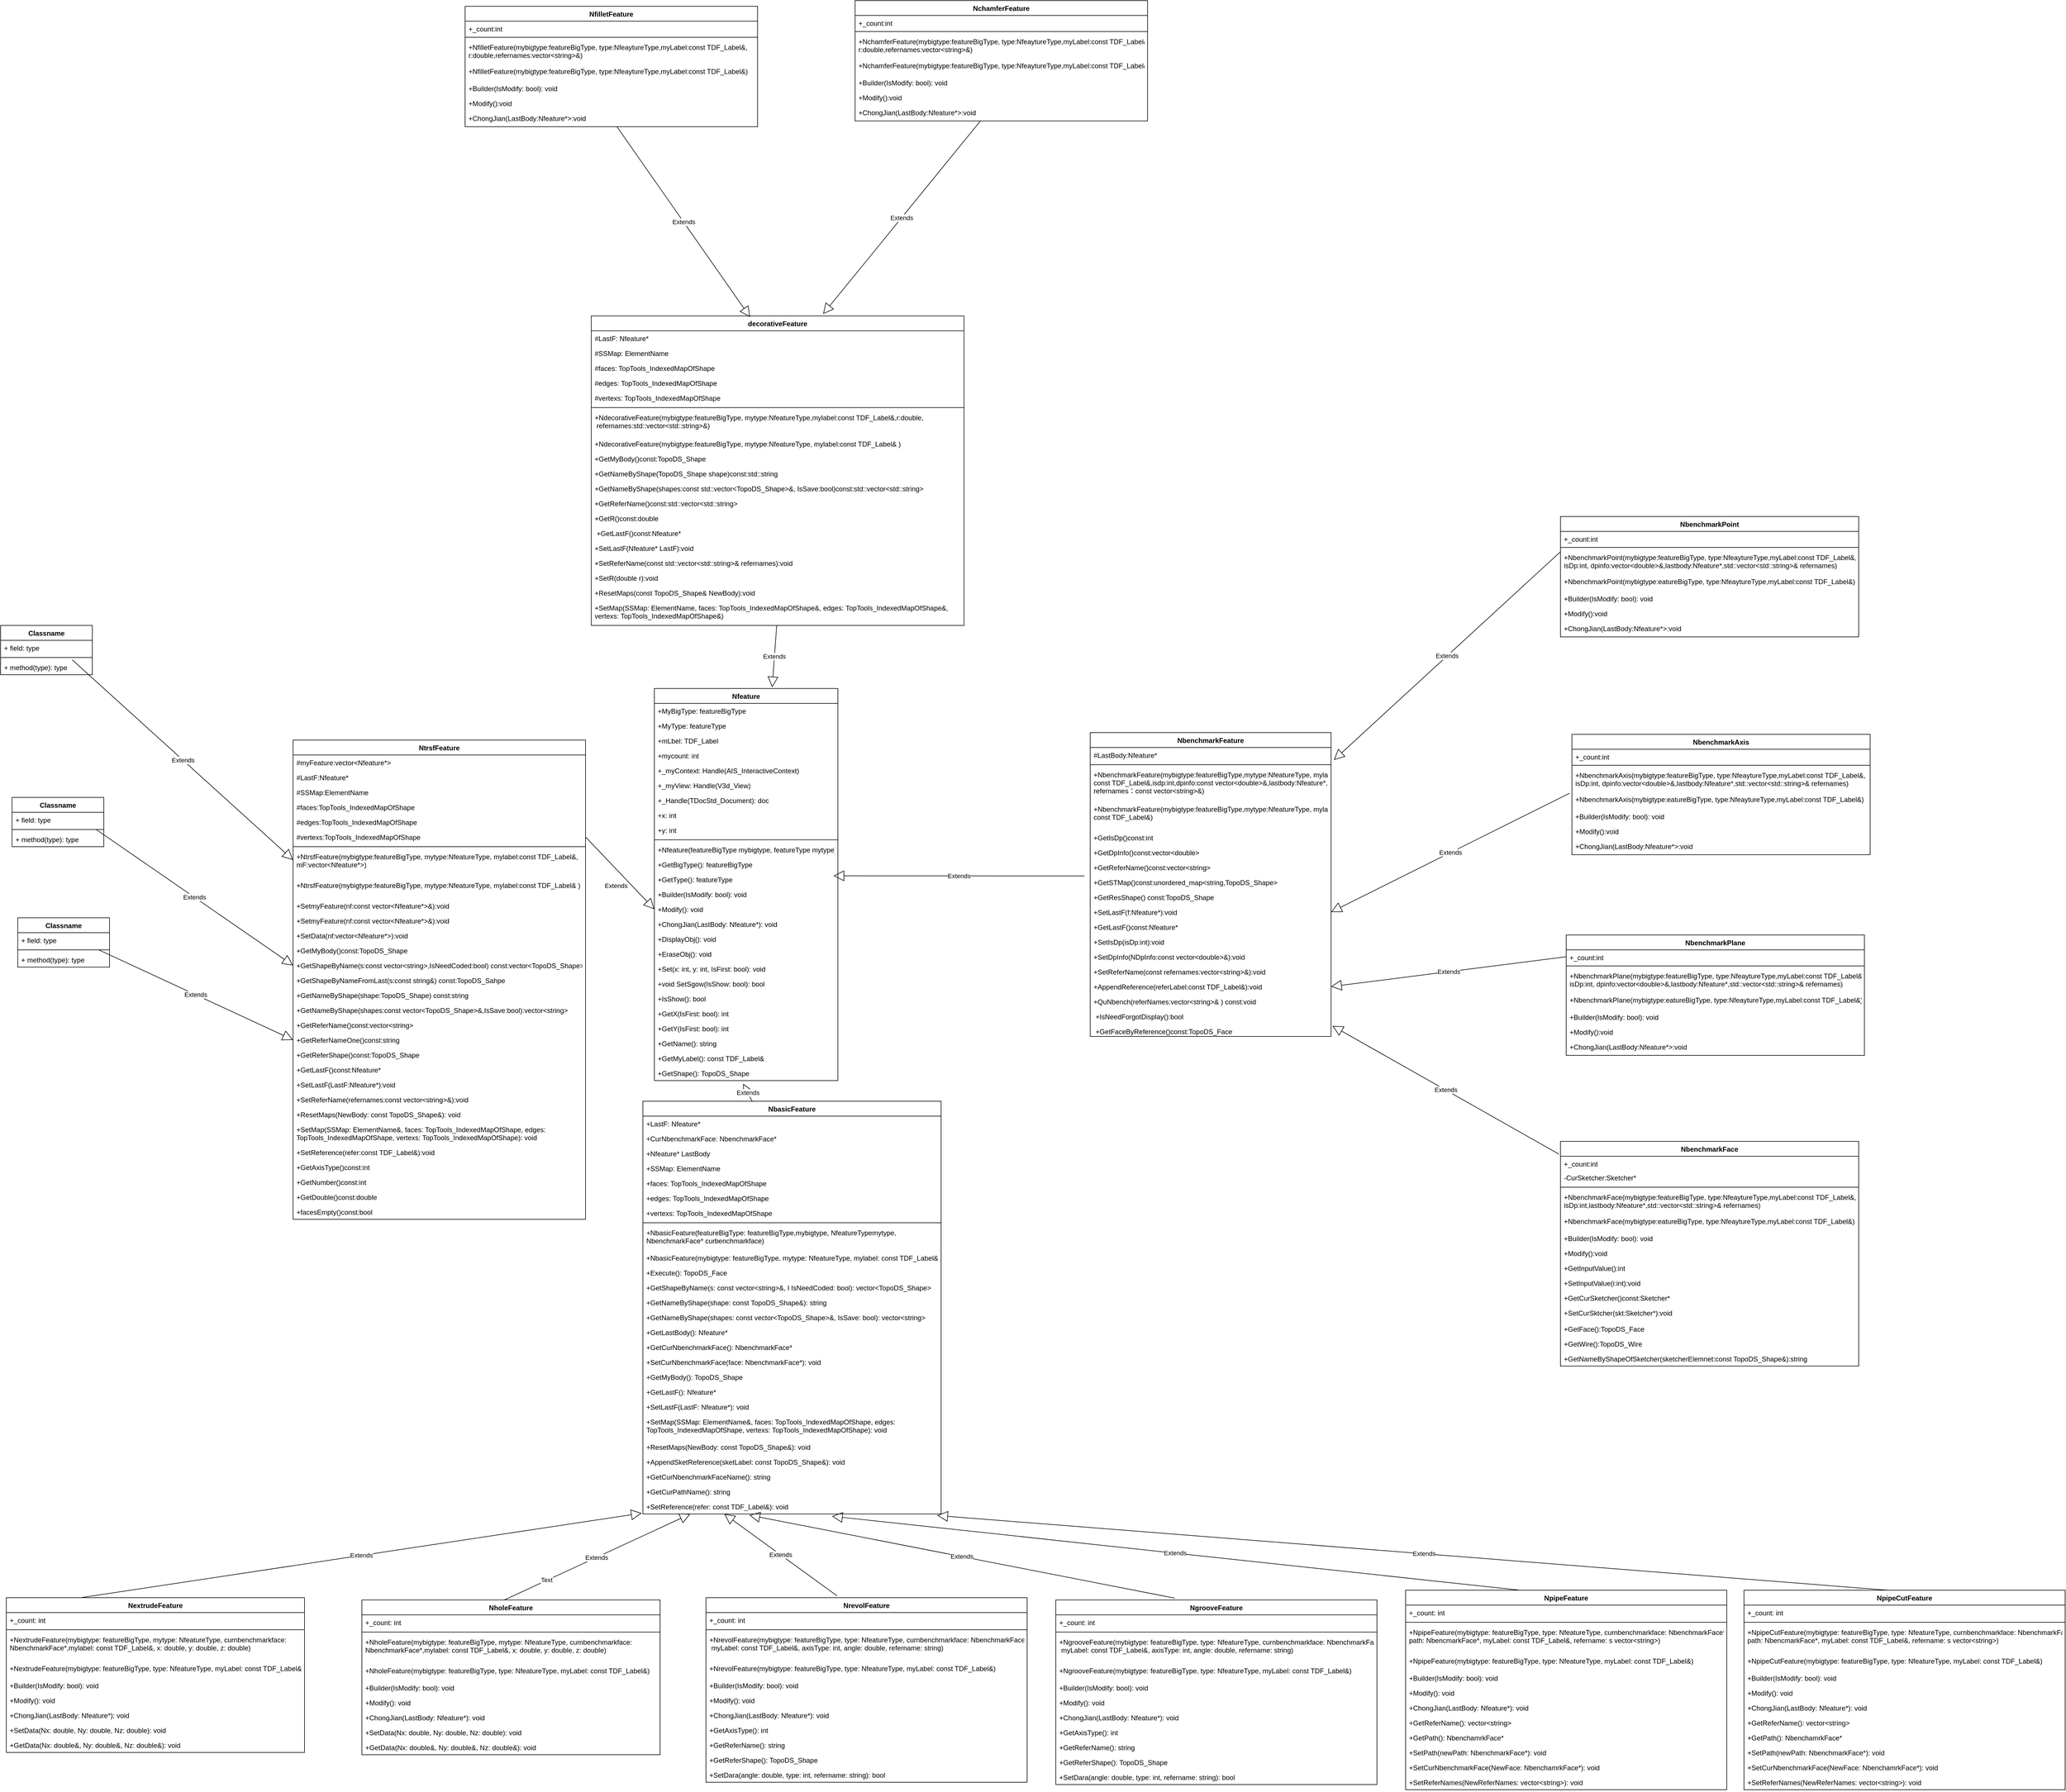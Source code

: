 <mxfile version="20.8.21" type="github">
  <diagram name="Page-1" id="c4acf3e9-155e-7222-9cf6-157b1a14988f">
    <mxGraphModel dx="3218" dy="2882" grid="1" gridSize="10" guides="1" tooltips="1" connect="1" arrows="1" fold="1" page="1" pageScale="1" pageWidth="850" pageHeight="1100" background="none" math="0" shadow="0">
      <root>
        <mxCell id="0" />
        <mxCell id="1" parent="0" />
        <mxCell id="ykWLb0IThOWZlfe0dgKn-5" value="decorativeFeature" style="swimlane;fontStyle=1;align=center;verticalAlign=top;childLayout=stackLayout;horizontal=1;startSize=26;horizontalStack=0;resizeParent=1;resizeParentMax=0;resizeLast=0;collapsible=1;marginBottom=0;" parent="1" vertex="1">
          <mxGeometry x="-120" y="-770" width="650" height="540" as="geometry" />
        </mxCell>
        <mxCell id="ykWLb0IThOWZlfe0dgKn-6" value="#LastF: Nfeature*" style="text;strokeColor=none;fillColor=none;align=left;verticalAlign=top;spacingLeft=4;spacingRight=4;overflow=hidden;rotatable=0;points=[[0,0.5],[1,0.5]];portConstraint=eastwest;" parent="ykWLb0IThOWZlfe0dgKn-5" vertex="1">
          <mxGeometry y="26" width="650" height="26" as="geometry" />
        </mxCell>
        <mxCell id="ykWLb0IThOWZlfe0dgKn-300" value="#SSMap: ElementName" style="text;strokeColor=none;fillColor=none;align=left;verticalAlign=top;spacingLeft=4;spacingRight=4;overflow=hidden;rotatable=0;points=[[0,0.5],[1,0.5]];portConstraint=eastwest;" parent="ykWLb0IThOWZlfe0dgKn-5" vertex="1">
          <mxGeometry y="52" width="650" height="26" as="geometry" />
        </mxCell>
        <mxCell id="ykWLb0IThOWZlfe0dgKn-302" value="#faces: TopTools_IndexedMapOfShape" style="text;strokeColor=none;fillColor=none;align=left;verticalAlign=top;spacingLeft=4;spacingRight=4;overflow=hidden;rotatable=0;points=[[0,0.5],[1,0.5]];portConstraint=eastwest;" parent="ykWLb0IThOWZlfe0dgKn-5" vertex="1">
          <mxGeometry y="78" width="650" height="26" as="geometry" />
        </mxCell>
        <mxCell id="ykWLb0IThOWZlfe0dgKn-301" value="#edges: TopTools_IndexedMapOfShape" style="text;strokeColor=none;fillColor=none;align=left;verticalAlign=top;spacingLeft=4;spacingRight=4;overflow=hidden;rotatable=0;points=[[0,0.5],[1,0.5]];portConstraint=eastwest;" parent="ykWLb0IThOWZlfe0dgKn-5" vertex="1">
          <mxGeometry y="104" width="650" height="26" as="geometry" />
        </mxCell>
        <mxCell id="ykWLb0IThOWZlfe0dgKn-299" value="#vertexs: TopTools_IndexedMapOfShape" style="text;strokeColor=none;fillColor=none;align=left;verticalAlign=top;spacingLeft=4;spacingRight=4;overflow=hidden;rotatable=0;points=[[0,0.5],[1,0.5]];portConstraint=eastwest;" parent="ykWLb0IThOWZlfe0dgKn-5" vertex="1">
          <mxGeometry y="130" width="650" height="26" as="geometry" />
        </mxCell>
        <mxCell id="ykWLb0IThOWZlfe0dgKn-7" value="" style="line;strokeWidth=1;fillColor=none;align=left;verticalAlign=middle;spacingTop=-1;spacingLeft=3;spacingRight=3;rotatable=0;labelPosition=right;points=[];portConstraint=eastwest;strokeColor=inherit;" parent="ykWLb0IThOWZlfe0dgKn-5" vertex="1">
          <mxGeometry y="156" width="650" height="8" as="geometry" />
        </mxCell>
        <mxCell id="ykWLb0IThOWZlfe0dgKn-306" value="+NdecorativeFeature(mybigtype:featureBigType, mytype:NfeatureType,mylabel:const TDF_Label&amp;,r:double,&#xa; refernames:std::vector&lt;std::string&gt;&amp;)" style="text;strokeColor=none;fillColor=none;align=left;verticalAlign=top;spacingLeft=4;spacingRight=4;overflow=hidden;rotatable=0;points=[[0,0.5],[1,0.5]];portConstraint=eastwest;" parent="ykWLb0IThOWZlfe0dgKn-5" vertex="1">
          <mxGeometry y="164" width="650" height="46" as="geometry" />
        </mxCell>
        <mxCell id="ykWLb0IThOWZlfe0dgKn-307" value="+NdecorativeFeature(mybigtype:featureBigType, mytype:NfeatureType, mylabel:const TDF_Label&amp; )" style="text;strokeColor=none;fillColor=none;align=left;verticalAlign=top;spacingLeft=4;spacingRight=4;overflow=hidden;rotatable=0;points=[[0,0.5],[1,0.5]];portConstraint=eastwest;" parent="ykWLb0IThOWZlfe0dgKn-5" vertex="1">
          <mxGeometry y="210" width="650" height="26" as="geometry" />
        </mxCell>
        <mxCell id="ykWLb0IThOWZlfe0dgKn-312" value="+GetMyBody()const:TopoDS_Shape " style="text;strokeColor=none;fillColor=none;align=left;verticalAlign=top;spacingLeft=4;spacingRight=4;overflow=hidden;rotatable=0;points=[[0,0.5],[1,0.5]];portConstraint=eastwest;" parent="ykWLb0IThOWZlfe0dgKn-5" vertex="1">
          <mxGeometry y="236" width="650" height="26" as="geometry" />
        </mxCell>
        <mxCell id="ykWLb0IThOWZlfe0dgKn-311" value="+GetNameByShape(TopoDS_Shape shape)const:std::string &#xa;" style="text;strokeColor=none;fillColor=none;align=left;verticalAlign=top;spacingLeft=4;spacingRight=4;overflow=hidden;rotatable=0;points=[[0,0.5],[1,0.5]];portConstraint=eastwest;" parent="ykWLb0IThOWZlfe0dgKn-5" vertex="1">
          <mxGeometry y="262" width="650" height="26" as="geometry" />
        </mxCell>
        <mxCell id="ykWLb0IThOWZlfe0dgKn-309" value="+GetNameByShape(shapes:const std::vector&lt;TopoDS_Shape&gt;&amp;, IsSave:bool)const:std::vector&lt;std::string&gt;" style="text;strokeColor=none;fillColor=none;align=left;verticalAlign=top;spacingLeft=4;spacingRight=4;overflow=hidden;rotatable=0;points=[[0,0.5],[1,0.5]];portConstraint=eastwest;" parent="ykWLb0IThOWZlfe0dgKn-5" vertex="1">
          <mxGeometry y="288" width="650" height="26" as="geometry" />
        </mxCell>
        <mxCell id="ykWLb0IThOWZlfe0dgKn-310" value="+GetReferName()const:std::vector&lt;std::string&gt; " style="text;strokeColor=none;fillColor=none;align=left;verticalAlign=top;spacingLeft=4;spacingRight=4;overflow=hidden;rotatable=0;points=[[0,0.5],[1,0.5]];portConstraint=eastwest;" parent="ykWLb0IThOWZlfe0dgKn-5" vertex="1">
          <mxGeometry y="314" width="650" height="26" as="geometry" />
        </mxCell>
        <mxCell id="ykWLb0IThOWZlfe0dgKn-308" value="+GetR()const:double &#xa;" style="text;strokeColor=none;fillColor=none;align=left;verticalAlign=top;spacingLeft=4;spacingRight=4;overflow=hidden;rotatable=0;points=[[0,0.5],[1,0.5]];portConstraint=eastwest;" parent="ykWLb0IThOWZlfe0dgKn-5" vertex="1">
          <mxGeometry y="340" width="650" height="26" as="geometry" />
        </mxCell>
        <mxCell id="ykWLb0IThOWZlfe0dgKn-303" value=" +GetLastF()const:Nfeature*" style="text;strokeColor=none;fillColor=none;align=left;verticalAlign=top;spacingLeft=4;spacingRight=4;overflow=hidden;rotatable=0;points=[[0,0.5],[1,0.5]];portConstraint=eastwest;" parent="ykWLb0IThOWZlfe0dgKn-5" vertex="1">
          <mxGeometry y="366" width="650" height="26" as="geometry" />
        </mxCell>
        <mxCell id="ykWLb0IThOWZlfe0dgKn-305" value="+SetLastF(Nfeature* LastF):void " style="text;strokeColor=none;fillColor=none;align=left;verticalAlign=top;spacingLeft=4;spacingRight=4;overflow=hidden;rotatable=0;points=[[0,0.5],[1,0.5]];portConstraint=eastwest;" parent="ykWLb0IThOWZlfe0dgKn-5" vertex="1">
          <mxGeometry y="392" width="650" height="26" as="geometry" />
        </mxCell>
        <mxCell id="ykWLb0IThOWZlfe0dgKn-304" value="+SetReferName(const std::vector&lt;std::string&gt;&amp; refernames):void " style="text;strokeColor=none;fillColor=none;align=left;verticalAlign=top;spacingLeft=4;spacingRight=4;overflow=hidden;rotatable=0;points=[[0,0.5],[1,0.5]];portConstraint=eastwest;" parent="ykWLb0IThOWZlfe0dgKn-5" vertex="1">
          <mxGeometry y="418" width="650" height="26" as="geometry" />
        </mxCell>
        <mxCell id="4OkeyMGWRKXnlzKa9JUR-2" value="+SetR(double r):void " style="text;strokeColor=none;fillColor=none;align=left;verticalAlign=top;spacingLeft=4;spacingRight=4;overflow=hidden;rotatable=0;points=[[0,0.5],[1,0.5]];portConstraint=eastwest;" vertex="1" parent="ykWLb0IThOWZlfe0dgKn-5">
          <mxGeometry y="444" width="650" height="26" as="geometry" />
        </mxCell>
        <mxCell id="4OkeyMGWRKXnlzKa9JUR-3" value="+ResetMaps(const TopoDS_Shape&amp; NewBody):void " style="text;strokeColor=none;fillColor=none;align=left;verticalAlign=top;spacingLeft=4;spacingRight=4;overflow=hidden;rotatable=0;points=[[0,0.5],[1,0.5]];portConstraint=eastwest;" vertex="1" parent="ykWLb0IThOWZlfe0dgKn-5">
          <mxGeometry y="470" width="650" height="26" as="geometry" />
        </mxCell>
        <mxCell id="ykWLb0IThOWZlfe0dgKn-8" value="+SetMap(SSMap: ElementName, faces: TopTools_IndexedMapOfShape&amp;, edges: TopTools_IndexedMapOfShape&amp;, &#xa;vertexs: TopTools_IndexedMapOfShape&amp;)" style="text;strokeColor=none;fillColor=none;align=left;verticalAlign=top;spacingLeft=4;spacingRight=4;overflow=hidden;rotatable=0;points=[[0,0.5],[1,0.5]];portConstraint=eastwest;" parent="ykWLb0IThOWZlfe0dgKn-5" vertex="1">
          <mxGeometry y="496" width="650" height="44" as="geometry" />
        </mxCell>
        <mxCell id="ykWLb0IThOWZlfe0dgKn-13" value="NtrsfFeature" style="swimlane;fontStyle=1;align=center;verticalAlign=top;childLayout=stackLayout;horizontal=1;startSize=26;horizontalStack=0;resizeParent=1;resizeParentMax=0;resizeLast=0;collapsible=1;marginBottom=0;" parent="1" vertex="1">
          <mxGeometry x="-640" y="-30" width="510" height="836" as="geometry" />
        </mxCell>
        <mxCell id="ykWLb0IThOWZlfe0dgKn-14" value="#myFeature:vector&lt;Nfeature*&gt;" style="text;strokeColor=none;fillColor=none;align=left;verticalAlign=top;spacingLeft=4;spacingRight=4;overflow=hidden;rotatable=0;points=[[0,0.5],[1,0.5]];portConstraint=eastwest;" parent="ykWLb0IThOWZlfe0dgKn-13" vertex="1">
          <mxGeometry y="26" width="510" height="26" as="geometry" />
        </mxCell>
        <mxCell id="ykWLb0IThOWZlfe0dgKn-244" value="#LastF:Nfeature*" style="text;strokeColor=none;fillColor=none;align=left;verticalAlign=top;spacingLeft=4;spacingRight=4;overflow=hidden;rotatable=0;points=[[0,0.5],[1,0.5]];portConstraint=eastwest;" parent="ykWLb0IThOWZlfe0dgKn-13" vertex="1">
          <mxGeometry y="52" width="510" height="26" as="geometry" />
        </mxCell>
        <mxCell id="ykWLb0IThOWZlfe0dgKn-245" value="#SSMap:ElementName" style="text;strokeColor=none;fillColor=none;align=left;verticalAlign=top;spacingLeft=4;spacingRight=4;overflow=hidden;rotatable=0;points=[[0,0.5],[1,0.5]];portConstraint=eastwest;" parent="ykWLb0IThOWZlfe0dgKn-13" vertex="1">
          <mxGeometry y="78" width="510" height="26" as="geometry" />
        </mxCell>
        <mxCell id="ykWLb0IThOWZlfe0dgKn-248" value="#faces:TopTools_IndexedMapOfShape" style="text;strokeColor=none;fillColor=none;align=left;verticalAlign=top;spacingLeft=4;spacingRight=4;overflow=hidden;rotatable=0;points=[[0,0.5],[1,0.5]];portConstraint=eastwest;" parent="ykWLb0IThOWZlfe0dgKn-13" vertex="1">
          <mxGeometry y="104" width="510" height="26" as="geometry" />
        </mxCell>
        <mxCell id="ykWLb0IThOWZlfe0dgKn-250" value="#edges:TopTools_IndexedMapOfShape" style="text;strokeColor=none;fillColor=none;align=left;verticalAlign=top;spacingLeft=4;spacingRight=4;overflow=hidden;rotatable=0;points=[[0,0.5],[1,0.5]];portConstraint=eastwest;" parent="ykWLb0IThOWZlfe0dgKn-13" vertex="1">
          <mxGeometry y="130" width="510" height="26" as="geometry" />
        </mxCell>
        <mxCell id="ykWLb0IThOWZlfe0dgKn-249" value="#vertexs:TopTools_IndexedMapOfShape" style="text;strokeColor=none;fillColor=none;align=left;verticalAlign=top;spacingLeft=4;spacingRight=4;overflow=hidden;rotatable=0;points=[[0,0.5],[1,0.5]];portConstraint=eastwest;" parent="ykWLb0IThOWZlfe0dgKn-13" vertex="1">
          <mxGeometry y="156" width="510" height="26" as="geometry" />
        </mxCell>
        <mxCell id="ykWLb0IThOWZlfe0dgKn-15" value="" style="line;strokeWidth=1;fillColor=none;align=left;verticalAlign=middle;spacingTop=-1;spacingLeft=3;spacingRight=3;rotatable=0;labelPosition=right;points=[];portConstraint=eastwest;strokeColor=inherit;" parent="ykWLb0IThOWZlfe0dgKn-13" vertex="1">
          <mxGeometry y="182" width="510" height="8" as="geometry" />
        </mxCell>
        <mxCell id="ykWLb0IThOWZlfe0dgKn-260" value="+NtrsfFeature(mybigtype:featureBigType, mytype:NfeatureType, mylabel:const TDF_Label&amp;, &#xa;mF:vector&lt;Nfeature*&gt;)" style="text;strokeColor=none;fillColor=none;align=left;verticalAlign=top;spacingLeft=4;spacingRight=4;overflow=hidden;rotatable=0;points=[[0,0.5],[1,0.5]];portConstraint=eastwest;" parent="ykWLb0IThOWZlfe0dgKn-13" vertex="1">
          <mxGeometry y="190" width="510" height="50" as="geometry" />
        </mxCell>
        <mxCell id="ykWLb0IThOWZlfe0dgKn-266" value="+NtrsfFeature(mybigtype:featureBigType, mytype:NfeatureType, mylabel:const TDF_Label&amp; )" style="text;strokeColor=none;fillColor=none;align=left;verticalAlign=top;spacingLeft=4;spacingRight=4;overflow=hidden;rotatable=0;points=[[0,0.5],[1,0.5]];portConstraint=eastwest;" parent="ykWLb0IThOWZlfe0dgKn-13" vertex="1">
          <mxGeometry y="240" width="510" height="36" as="geometry" />
        </mxCell>
        <mxCell id="4OkeyMGWRKXnlzKa9JUR-89" value="+SetmyFeature(nf:const vector&lt;Nfeature*&gt;&amp;):void " style="text;strokeColor=none;fillColor=none;align=left;verticalAlign=top;spacingLeft=4;spacingRight=4;overflow=hidden;rotatable=0;points=[[0,0.5],[1,0.5]];portConstraint=eastwest;" vertex="1" parent="ykWLb0IThOWZlfe0dgKn-13">
          <mxGeometry y="276" width="510" height="26" as="geometry" />
        </mxCell>
        <mxCell id="4OkeyMGWRKXnlzKa9JUR-86" value="+SetmyFeature(nf:const vector&lt;Nfeature*&gt;&amp;):void " style="text;strokeColor=none;fillColor=none;align=left;verticalAlign=top;spacingLeft=4;spacingRight=4;overflow=hidden;rotatable=0;points=[[0,0.5],[1,0.5]];portConstraint=eastwest;" vertex="1" parent="ykWLb0IThOWZlfe0dgKn-13">
          <mxGeometry y="302" width="510" height="26" as="geometry" />
        </mxCell>
        <mxCell id="4OkeyMGWRKXnlzKa9JUR-87" value="+SetData(nf:vector&lt;Nfeature*&gt;):void " style="text;strokeColor=none;fillColor=none;align=left;verticalAlign=top;spacingLeft=4;spacingRight=4;overflow=hidden;rotatable=0;points=[[0,0.5],[1,0.5]];portConstraint=eastwest;" vertex="1" parent="ykWLb0IThOWZlfe0dgKn-13">
          <mxGeometry y="328" width="510" height="26" as="geometry" />
        </mxCell>
        <mxCell id="4OkeyMGWRKXnlzKa9JUR-85" value="+GetMyBody()const:TopoDS_Shape" style="text;strokeColor=none;fillColor=none;align=left;verticalAlign=top;spacingLeft=4;spacingRight=4;overflow=hidden;rotatable=0;points=[[0,0.5],[1,0.5]];portConstraint=eastwest;" vertex="1" parent="ykWLb0IThOWZlfe0dgKn-13">
          <mxGeometry y="354" width="510" height="26" as="geometry" />
        </mxCell>
        <mxCell id="4OkeyMGWRKXnlzKa9JUR-84" value="+GetShapeByName(s:const vector&lt;string&gt;,IsNeedCoded:bool) const:vector&lt;TopoDS_Shape&gt;" style="text;strokeColor=none;fillColor=none;align=left;verticalAlign=top;spacingLeft=4;spacingRight=4;overflow=hidden;rotatable=0;points=[[0,0.5],[1,0.5]];portConstraint=eastwest;" vertex="1" parent="ykWLb0IThOWZlfe0dgKn-13">
          <mxGeometry y="380" width="510" height="26" as="geometry" />
        </mxCell>
        <mxCell id="4OkeyMGWRKXnlzKa9JUR-82" value="+GetShapeByNameFromLast(s:const string&amp;) const:TopoDS_Sahpe" style="text;strokeColor=none;fillColor=none;align=left;verticalAlign=top;spacingLeft=4;spacingRight=4;overflow=hidden;rotatable=0;points=[[0,0.5],[1,0.5]];portConstraint=eastwest;" vertex="1" parent="ykWLb0IThOWZlfe0dgKn-13">
          <mxGeometry y="406" width="510" height="26" as="geometry" />
        </mxCell>
        <mxCell id="4OkeyMGWRKXnlzKa9JUR-81" value="+GetNameByShape(shape:TopoDS_Shape) const:string" style="text;strokeColor=none;fillColor=none;align=left;verticalAlign=top;spacingLeft=4;spacingRight=4;overflow=hidden;rotatable=0;points=[[0,0.5],[1,0.5]];portConstraint=eastwest;" vertex="1" parent="ykWLb0IThOWZlfe0dgKn-13">
          <mxGeometry y="432" width="510" height="26" as="geometry" />
        </mxCell>
        <mxCell id="4OkeyMGWRKXnlzKa9JUR-83" value="+GetNameByShape(shapes:const vector&lt;TopoDS_Shape&gt;&amp;,IsSave:bool):vector&lt;string&gt;" style="text;strokeColor=none;fillColor=none;align=left;verticalAlign=top;spacingLeft=4;spacingRight=4;overflow=hidden;rotatable=0;points=[[0,0.5],[1,0.5]];portConstraint=eastwest;" vertex="1" parent="ykWLb0IThOWZlfe0dgKn-13">
          <mxGeometry y="458" width="510" height="26" as="geometry" />
        </mxCell>
        <mxCell id="4OkeyMGWRKXnlzKa9JUR-80" value="+GetReferName()const:vector&lt;string&gt;" style="text;strokeColor=none;fillColor=none;align=left;verticalAlign=top;spacingLeft=4;spacingRight=4;overflow=hidden;rotatable=0;points=[[0,0.5],[1,0.5]];portConstraint=eastwest;" vertex="1" parent="ykWLb0IThOWZlfe0dgKn-13">
          <mxGeometry y="484" width="510" height="26" as="geometry" />
        </mxCell>
        <mxCell id="ykWLb0IThOWZlfe0dgKn-269" value="+GetReferNameOne()const:string" style="text;strokeColor=none;fillColor=none;align=left;verticalAlign=top;spacingLeft=4;spacingRight=4;overflow=hidden;rotatable=0;points=[[0,0.5],[1,0.5]];portConstraint=eastwest;" parent="ykWLb0IThOWZlfe0dgKn-13" vertex="1">
          <mxGeometry y="510" width="510" height="26" as="geometry" />
        </mxCell>
        <mxCell id="ykWLb0IThOWZlfe0dgKn-268" value="+GetReferShape()const:TopoDS_Shape" style="text;strokeColor=none;fillColor=none;align=left;verticalAlign=top;spacingLeft=4;spacingRight=4;overflow=hidden;rotatable=0;points=[[0,0.5],[1,0.5]];portConstraint=eastwest;" parent="ykWLb0IThOWZlfe0dgKn-13" vertex="1">
          <mxGeometry y="536" width="510" height="26" as="geometry" />
        </mxCell>
        <mxCell id="4OkeyMGWRKXnlzKa9JUR-79" value="+GetLastF()const:Nfeature*" style="text;strokeColor=none;fillColor=none;align=left;verticalAlign=top;spacingLeft=4;spacingRight=4;overflow=hidden;rotatable=0;points=[[0,0.5],[1,0.5]];portConstraint=eastwest;" vertex="1" parent="ykWLb0IThOWZlfe0dgKn-13">
          <mxGeometry y="562" width="510" height="26" as="geometry" />
        </mxCell>
        <mxCell id="ykWLb0IThOWZlfe0dgKn-267" value="+SetLastF(LastF:Nfeature*):void" style="text;strokeColor=none;fillColor=none;align=left;verticalAlign=top;spacingLeft=4;spacingRight=4;overflow=hidden;rotatable=0;points=[[0,0.5],[1,0.5]];portConstraint=eastwest;" parent="ykWLb0IThOWZlfe0dgKn-13" vertex="1">
          <mxGeometry y="588" width="510" height="26" as="geometry" />
        </mxCell>
        <mxCell id="ykWLb0IThOWZlfe0dgKn-264" value="+SetReferName(refernames:const vector&lt;string&gt;&amp;):void" style="text;strokeColor=none;fillColor=none;align=left;verticalAlign=top;spacingLeft=4;spacingRight=4;overflow=hidden;rotatable=0;points=[[0,0.5],[1,0.5]];portConstraint=eastwest;" parent="ykWLb0IThOWZlfe0dgKn-13" vertex="1">
          <mxGeometry y="614" width="510" height="26" as="geometry" />
        </mxCell>
        <mxCell id="ykWLb0IThOWZlfe0dgKn-265" value="+ResetMaps(NewBody: const TopoDS_Shape&amp;): void" style="text;strokeColor=none;fillColor=none;align=left;verticalAlign=top;spacingLeft=4;spacingRight=4;overflow=hidden;rotatable=0;points=[[0,0.5],[1,0.5]];portConstraint=eastwest;" parent="ykWLb0IThOWZlfe0dgKn-13" vertex="1">
          <mxGeometry y="640" width="510" height="26" as="geometry" />
        </mxCell>
        <mxCell id="ykWLb0IThOWZlfe0dgKn-262" value="+SetMap(SSMap: ElementName&amp;, faces: TopTools_IndexedMapOfShape, edges:&#xa;TopTools_IndexedMapOfShape, vertexs: TopTools_IndexedMapOfShape): void" style="text;strokeColor=none;fillColor=none;align=left;verticalAlign=top;spacingLeft=4;spacingRight=4;overflow=hidden;rotatable=0;points=[[0,0.5],[1,0.5]];portConstraint=eastwest;" parent="ykWLb0IThOWZlfe0dgKn-13" vertex="1">
          <mxGeometry y="666" width="510" height="40" as="geometry" />
        </mxCell>
        <mxCell id="ykWLb0IThOWZlfe0dgKn-263" value="+SetReference(refer:const TDF_Label&amp;):void" style="text;strokeColor=none;fillColor=none;align=left;verticalAlign=top;spacingLeft=4;spacingRight=4;overflow=hidden;rotatable=0;points=[[0,0.5],[1,0.5]];portConstraint=eastwest;" parent="ykWLb0IThOWZlfe0dgKn-13" vertex="1">
          <mxGeometry y="706" width="510" height="26" as="geometry" />
        </mxCell>
        <mxCell id="ykWLb0IThOWZlfe0dgKn-261" value="+GetAxisType()const:int" style="text;strokeColor=none;fillColor=none;align=left;verticalAlign=top;spacingLeft=4;spacingRight=4;overflow=hidden;rotatable=0;points=[[0,0.5],[1,0.5]];portConstraint=eastwest;" parent="ykWLb0IThOWZlfe0dgKn-13" vertex="1">
          <mxGeometry y="732" width="510" height="26" as="geometry" />
        </mxCell>
        <mxCell id="ykWLb0IThOWZlfe0dgKn-259" value="+GetNumber()const:int" style="text;strokeColor=none;fillColor=none;align=left;verticalAlign=top;spacingLeft=4;spacingRight=4;overflow=hidden;rotatable=0;points=[[0,0.5],[1,0.5]];portConstraint=eastwest;" parent="ykWLb0IThOWZlfe0dgKn-13" vertex="1">
          <mxGeometry y="758" width="510" height="26" as="geometry" />
        </mxCell>
        <mxCell id="ykWLb0IThOWZlfe0dgKn-258" value="+GetDouble()const:double" style="text;strokeColor=none;fillColor=none;align=left;verticalAlign=top;spacingLeft=4;spacingRight=4;overflow=hidden;rotatable=0;points=[[0,0.5],[1,0.5]];portConstraint=eastwest;" parent="ykWLb0IThOWZlfe0dgKn-13" vertex="1">
          <mxGeometry y="784" width="510" height="26" as="geometry" />
        </mxCell>
        <mxCell id="ykWLb0IThOWZlfe0dgKn-257" value="+facesEmpty()const:bool" style="text;strokeColor=none;fillColor=none;align=left;verticalAlign=top;spacingLeft=4;spacingRight=4;overflow=hidden;rotatable=0;points=[[0,0.5],[1,0.5]];portConstraint=eastwest;" parent="ykWLb0IThOWZlfe0dgKn-13" vertex="1">
          <mxGeometry y="810" width="510" height="26" as="geometry" />
        </mxCell>
        <mxCell id="ykWLb0IThOWZlfe0dgKn-17" value="NbasicFeature" style="swimlane;fontStyle=1;align=center;verticalAlign=top;childLayout=stackLayout;horizontal=1;startSize=26;horizontalStack=0;resizeParent=1;resizeParentMax=0;resizeLast=0;collapsible=1;marginBottom=0;" parent="1" vertex="1">
          <mxGeometry x="-30" y="600" width="520" height="720" as="geometry">
            <mxRectangle x="130" y="400" width="120" height="30" as="alternateBounds" />
          </mxGeometry>
        </mxCell>
        <mxCell id="ykWLb0IThOWZlfe0dgKn-129" value="+LastF: Nfeature*" style="text;strokeColor=none;fillColor=none;align=left;verticalAlign=top;spacingLeft=4;spacingRight=4;overflow=hidden;rotatable=0;points=[[0,0.5],[1,0.5]];portConstraint=eastwest;" parent="ykWLb0IThOWZlfe0dgKn-17" vertex="1">
          <mxGeometry y="26" width="520" height="26" as="geometry" />
        </mxCell>
        <mxCell id="ykWLb0IThOWZlfe0dgKn-131" value="+CurNbenchmarkFace: NbenchmarkFace*" style="text;strokeColor=none;fillColor=none;align=left;verticalAlign=top;spacingLeft=4;spacingRight=4;overflow=hidden;rotatable=0;points=[[0,0.5],[1,0.5]];portConstraint=eastwest;" parent="ykWLb0IThOWZlfe0dgKn-17" vertex="1">
          <mxGeometry y="52" width="520" height="26" as="geometry" />
        </mxCell>
        <mxCell id="ykWLb0IThOWZlfe0dgKn-134" value="+Nfeature* LastBody" style="text;strokeColor=none;fillColor=none;align=left;verticalAlign=top;spacingLeft=4;spacingRight=4;overflow=hidden;rotatable=0;points=[[0,0.5],[1,0.5]];portConstraint=eastwest;" parent="ykWLb0IThOWZlfe0dgKn-17" vertex="1">
          <mxGeometry y="78" width="520" height="26" as="geometry" />
        </mxCell>
        <mxCell id="ykWLb0IThOWZlfe0dgKn-133" value="+SSMap: ElementName" style="text;strokeColor=none;fillColor=none;align=left;verticalAlign=top;spacingLeft=4;spacingRight=4;overflow=hidden;rotatable=0;points=[[0,0.5],[1,0.5]];portConstraint=eastwest;" parent="ykWLb0IThOWZlfe0dgKn-17" vertex="1">
          <mxGeometry y="104" width="520" height="26" as="geometry" />
        </mxCell>
        <mxCell id="ykWLb0IThOWZlfe0dgKn-132" value="+faces: TopTools_IndexedMapOfShape" style="text;strokeColor=none;fillColor=none;align=left;verticalAlign=top;spacingLeft=4;spacingRight=4;overflow=hidden;rotatable=0;points=[[0,0.5],[1,0.5]];portConstraint=eastwest;" parent="ykWLb0IThOWZlfe0dgKn-17" vertex="1">
          <mxGeometry y="130" width="520" height="26" as="geometry" />
        </mxCell>
        <mxCell id="ykWLb0IThOWZlfe0dgKn-130" value="+edges: TopTools_IndexedMapOfShape" style="text;strokeColor=none;fillColor=none;align=left;verticalAlign=top;spacingLeft=4;spacingRight=4;overflow=hidden;rotatable=0;points=[[0,0.5],[1,0.5]];portConstraint=eastwest;" parent="ykWLb0IThOWZlfe0dgKn-17" vertex="1">
          <mxGeometry y="156" width="520" height="26" as="geometry" />
        </mxCell>
        <mxCell id="ykWLb0IThOWZlfe0dgKn-135" value="+vertexs: TopTools_IndexedMapOfShape" style="text;strokeColor=none;fillColor=none;align=left;verticalAlign=top;spacingLeft=4;spacingRight=4;overflow=hidden;rotatable=0;points=[[0,0.5],[1,0.5]];portConstraint=eastwest;" parent="ykWLb0IThOWZlfe0dgKn-17" vertex="1">
          <mxGeometry y="182" width="520" height="26" as="geometry" />
        </mxCell>
        <mxCell id="ykWLb0IThOWZlfe0dgKn-19" value="" style="line;strokeWidth=1;fillColor=none;align=left;verticalAlign=middle;spacingTop=-1;spacingLeft=3;spacingRight=3;rotatable=0;labelPosition=right;points=[];portConstraint=eastwest;strokeColor=inherit;" parent="ykWLb0IThOWZlfe0dgKn-17" vertex="1">
          <mxGeometry y="208" width="520" height="8" as="geometry" />
        </mxCell>
        <mxCell id="ykWLb0IThOWZlfe0dgKn-136" style="edgeStyle=orthogonalEdgeStyle;rounded=0;orthogonalLoop=1;jettySize=auto;html=1;exitX=1;exitY=0.5;exitDx=0;exitDy=0;" parent="ykWLb0IThOWZlfe0dgKn-17" source="ykWLb0IThOWZlfe0dgKn-132" target="ykWLb0IThOWZlfe0dgKn-132" edge="1">
          <mxGeometry relative="1" as="geometry" />
        </mxCell>
        <mxCell id="ykWLb0IThOWZlfe0dgKn-20" value="+NbasicFeature(featureBigType: featureBigType,mybigtype, NfeatureTypemytype, &#xa;NbenchmarkFace* curbenchmarkface)" style="text;strokeColor=none;fillColor=none;align=left;verticalAlign=top;spacingLeft=4;spacingRight=4;overflow=hidden;rotatable=0;points=[[0,0.5],[1,0.5]];portConstraint=eastwest;" parent="ykWLb0IThOWZlfe0dgKn-17" vertex="1">
          <mxGeometry y="216" width="520" height="44" as="geometry" />
        </mxCell>
        <mxCell id="ykWLb0IThOWZlfe0dgKn-137" value="+NbasicFeature(mybigtype: featureBigType, mytype: NfeatureType, mylabel: const TDF_Label&amp;)" style="text;strokeColor=none;fillColor=none;align=left;verticalAlign=top;spacingLeft=4;spacingRight=4;overflow=hidden;rotatable=0;points=[[0,0.5],[1,0.5]];portConstraint=eastwest;" parent="ykWLb0IThOWZlfe0dgKn-17" vertex="1">
          <mxGeometry y="260" width="520" height="26" as="geometry" />
        </mxCell>
        <mxCell id="ykWLb0IThOWZlfe0dgKn-138" value="+Execute(): TopoDS_Face" style="text;strokeColor=none;fillColor=none;align=left;verticalAlign=top;spacingLeft=4;spacingRight=4;overflow=hidden;rotatable=0;points=[[0,0.5],[1,0.5]];portConstraint=eastwest;" parent="ykWLb0IThOWZlfe0dgKn-17" vertex="1">
          <mxGeometry y="286" width="520" height="26" as="geometry" />
        </mxCell>
        <mxCell id="ykWLb0IThOWZlfe0dgKn-139" value="+GetShapeByName(s: const vector&lt;string&gt;&amp;, l IsNeedCoded: bool): vector&lt;TopoDS_Shape&gt;" style="text;strokeColor=none;fillColor=none;align=left;verticalAlign=top;spacingLeft=4;spacingRight=4;overflow=hidden;rotatable=0;points=[[0,0.5],[1,0.5]];portConstraint=eastwest;" parent="ykWLb0IThOWZlfe0dgKn-17" vertex="1">
          <mxGeometry y="312" width="520" height="26" as="geometry" />
        </mxCell>
        <mxCell id="ykWLb0IThOWZlfe0dgKn-147" value="+GetNameByShape(shape: const TopoDS_Shape&amp;): string" style="text;strokeColor=none;fillColor=none;align=left;verticalAlign=top;spacingLeft=4;spacingRight=4;overflow=hidden;rotatable=0;points=[[0,0.5],[1,0.5]];portConstraint=eastwest;" parent="ykWLb0IThOWZlfe0dgKn-17" vertex="1">
          <mxGeometry y="338" width="520" height="26" as="geometry" />
        </mxCell>
        <mxCell id="ykWLb0IThOWZlfe0dgKn-150" value="+GetNameByShape(shapes: const vector&lt;TopoDS_Shape&gt;&amp;, IsSave: bool): vector&lt;string&gt;" style="text;strokeColor=none;fillColor=none;align=left;verticalAlign=top;spacingLeft=4;spacingRight=4;overflow=hidden;rotatable=0;points=[[0,0.5],[1,0.5]];portConstraint=eastwest;" parent="ykWLb0IThOWZlfe0dgKn-17" vertex="1">
          <mxGeometry y="364" width="520" height="26" as="geometry" />
        </mxCell>
        <mxCell id="ykWLb0IThOWZlfe0dgKn-151" value="+GetLastBody(): Nfeature*" style="text;strokeColor=none;fillColor=none;align=left;verticalAlign=top;spacingLeft=4;spacingRight=4;overflow=hidden;rotatable=0;points=[[0,0.5],[1,0.5]];portConstraint=eastwest;" parent="ykWLb0IThOWZlfe0dgKn-17" vertex="1">
          <mxGeometry y="390" width="520" height="26" as="geometry" />
        </mxCell>
        <mxCell id="ykWLb0IThOWZlfe0dgKn-152" value="+GetCurNbenchmarkFace(): NbenchmarkFace*" style="text;strokeColor=none;fillColor=none;align=left;verticalAlign=top;spacingLeft=4;spacingRight=4;overflow=hidden;rotatable=0;points=[[0,0.5],[1,0.5]];portConstraint=eastwest;" parent="ykWLb0IThOWZlfe0dgKn-17" vertex="1">
          <mxGeometry y="416" width="520" height="26" as="geometry" />
        </mxCell>
        <mxCell id="ykWLb0IThOWZlfe0dgKn-153" value="+SetCurNbenchmarkFace(face: NbenchmarkFace*): void" style="text;strokeColor=none;fillColor=none;align=left;verticalAlign=top;spacingLeft=4;spacingRight=4;overflow=hidden;rotatable=0;points=[[0,0.5],[1,0.5]];portConstraint=eastwest;" parent="ykWLb0IThOWZlfe0dgKn-17" vertex="1">
          <mxGeometry y="442" width="520" height="26" as="geometry" />
        </mxCell>
        <mxCell id="ykWLb0IThOWZlfe0dgKn-149" value="+GetMyBody(): TopoDS_Shape" style="text;strokeColor=none;fillColor=none;align=left;verticalAlign=top;spacingLeft=4;spacingRight=4;overflow=hidden;rotatable=0;points=[[0,0.5],[1,0.5]];portConstraint=eastwest;" parent="ykWLb0IThOWZlfe0dgKn-17" vertex="1">
          <mxGeometry y="468" width="520" height="26" as="geometry" />
        </mxCell>
        <mxCell id="ykWLb0IThOWZlfe0dgKn-148" value="+GetLastF(): Nfeature*" style="text;strokeColor=none;fillColor=none;align=left;verticalAlign=top;spacingLeft=4;spacingRight=4;overflow=hidden;rotatable=0;points=[[0,0.5],[1,0.5]];portConstraint=eastwest;" parent="ykWLb0IThOWZlfe0dgKn-17" vertex="1">
          <mxGeometry y="494" width="520" height="26" as="geometry" />
        </mxCell>
        <mxCell id="ykWLb0IThOWZlfe0dgKn-146" value="+SetLastF(LastF: Nfeature*): void" style="text;strokeColor=none;fillColor=none;align=left;verticalAlign=top;spacingLeft=4;spacingRight=4;overflow=hidden;rotatable=0;points=[[0,0.5],[1,0.5]];portConstraint=eastwest;" parent="ykWLb0IThOWZlfe0dgKn-17" vertex="1">
          <mxGeometry y="520" width="520" height="26" as="geometry" />
        </mxCell>
        <mxCell id="ykWLb0IThOWZlfe0dgKn-143" value="+SetMap(SSMap: ElementName&amp;, faces: TopTools_IndexedMapOfShape, edges: &#xa;TopTools_IndexedMapOfShape, vertexs: TopTools_IndexedMapOfShape): void" style="text;strokeColor=none;fillColor=none;align=left;verticalAlign=top;spacingLeft=4;spacingRight=4;overflow=hidden;rotatable=0;points=[[0,0.5],[1,0.5]];portConstraint=eastwest;" parent="ykWLb0IThOWZlfe0dgKn-17" vertex="1">
          <mxGeometry y="546" width="520" height="44" as="geometry" />
        </mxCell>
        <mxCell id="ykWLb0IThOWZlfe0dgKn-160" value="+ResetMaps(NewBody: const TopoDS_Shape&amp;): void" style="text;strokeColor=none;fillColor=none;align=left;verticalAlign=top;spacingLeft=4;spacingRight=4;overflow=hidden;rotatable=0;points=[[0,0.5],[1,0.5]];portConstraint=eastwest;" parent="ykWLb0IThOWZlfe0dgKn-17" vertex="1">
          <mxGeometry y="590" width="520" height="26" as="geometry" />
        </mxCell>
        <mxCell id="ykWLb0IThOWZlfe0dgKn-159" value="+AppendSketReference(sketLabel: const TopoDS_Shape&amp;): void" style="text;strokeColor=none;fillColor=none;align=left;verticalAlign=top;spacingLeft=4;spacingRight=4;overflow=hidden;rotatable=0;points=[[0,0.5],[1,0.5]];portConstraint=eastwest;" parent="ykWLb0IThOWZlfe0dgKn-17" vertex="1">
          <mxGeometry y="616" width="520" height="26" as="geometry" />
        </mxCell>
        <mxCell id="ykWLb0IThOWZlfe0dgKn-158" value="+GetCurNbenchmarkFaceName(): string" style="text;strokeColor=none;fillColor=none;align=left;verticalAlign=top;spacingLeft=4;spacingRight=4;overflow=hidden;rotatable=0;points=[[0,0.5],[1,0.5]];portConstraint=eastwest;" parent="ykWLb0IThOWZlfe0dgKn-17" vertex="1">
          <mxGeometry y="642" width="520" height="26" as="geometry" />
        </mxCell>
        <mxCell id="ykWLb0IThOWZlfe0dgKn-157" value="+GetCurPathName(): string" style="text;strokeColor=none;fillColor=none;align=left;verticalAlign=top;spacingLeft=4;spacingRight=4;overflow=hidden;rotatable=0;points=[[0,0.5],[1,0.5]];portConstraint=eastwest;" parent="ykWLb0IThOWZlfe0dgKn-17" vertex="1">
          <mxGeometry y="668" width="520" height="26" as="geometry" />
        </mxCell>
        <mxCell id="ykWLb0IThOWZlfe0dgKn-156" value="+SetReference(refer: const TDF_Label&amp;): void" style="text;strokeColor=none;fillColor=none;align=left;verticalAlign=top;spacingLeft=4;spacingRight=4;overflow=hidden;rotatable=0;points=[[0,0.5],[1,0.5]];portConstraint=eastwest;" parent="ykWLb0IThOWZlfe0dgKn-17" vertex="1">
          <mxGeometry y="694" width="520" height="26" as="geometry" />
        </mxCell>
        <mxCell id="ykWLb0IThOWZlfe0dgKn-21" value="NextrudeFeature" style="swimlane;fontStyle=1;align=center;verticalAlign=top;childLayout=stackLayout;horizontal=1;startSize=26;horizontalStack=0;resizeParent=1;resizeParentMax=0;resizeLast=0;collapsible=1;marginBottom=0;" parent="1" vertex="1">
          <mxGeometry x="-1140" y="1466" width="520" height="270" as="geometry" />
        </mxCell>
        <mxCell id="ykWLb0IThOWZlfe0dgKn-22" value="+_count: int" style="text;strokeColor=none;fillColor=none;align=left;verticalAlign=top;spacingLeft=4;spacingRight=4;overflow=hidden;rotatable=0;points=[[0,0.5],[1,0.5]];portConstraint=eastwest;" parent="ykWLb0IThOWZlfe0dgKn-21" vertex="1">
          <mxGeometry y="26" width="520" height="26" as="geometry" />
        </mxCell>
        <mxCell id="ykWLb0IThOWZlfe0dgKn-23" value="" style="line;strokeWidth=1;fillColor=none;align=left;verticalAlign=middle;spacingTop=-1;spacingLeft=3;spacingRight=3;rotatable=0;labelPosition=right;points=[];portConstraint=eastwest;strokeColor=inherit;" parent="ykWLb0IThOWZlfe0dgKn-21" vertex="1">
          <mxGeometry y="52" width="520" height="8" as="geometry" />
        </mxCell>
        <mxCell id="ykWLb0IThOWZlfe0dgKn-166" value="+NextrudeFeature(mybigtype: featureBigType, mytype: NfeatureType, curnbenchmarkface: &#xa;NbenchmarkFace*,mylabel: const TDF_Label&amp;, x: double, y: double, z: double)" style="text;strokeColor=none;fillColor=none;align=left;verticalAlign=top;spacingLeft=4;spacingRight=4;overflow=hidden;rotatable=0;points=[[0,0.5],[1,0.5]];portConstraint=eastwest;" parent="ykWLb0IThOWZlfe0dgKn-21" vertex="1">
          <mxGeometry y="60" width="520" height="50" as="geometry" />
        </mxCell>
        <mxCell id="ykWLb0IThOWZlfe0dgKn-165" value="+NextrudeFeature(mybigtype: featureBigType, type: NfeatureType, myLabel: const TDF_Label&amp;)" style="text;strokeColor=none;fillColor=none;align=left;verticalAlign=top;spacingLeft=4;spacingRight=4;overflow=hidden;rotatable=0;points=[[0,0.5],[1,0.5]];portConstraint=eastwest;" parent="ykWLb0IThOWZlfe0dgKn-21" vertex="1">
          <mxGeometry y="110" width="520" height="30" as="geometry" />
        </mxCell>
        <mxCell id="ykWLb0IThOWZlfe0dgKn-164" value="+Builder(IsModify: bool): void" style="text;strokeColor=none;fillColor=none;align=left;verticalAlign=top;spacingLeft=4;spacingRight=4;overflow=hidden;rotatable=0;points=[[0,0.5],[1,0.5]];portConstraint=eastwest;" parent="ykWLb0IThOWZlfe0dgKn-21" vertex="1">
          <mxGeometry y="140" width="520" height="26" as="geometry" />
        </mxCell>
        <mxCell id="ykWLb0IThOWZlfe0dgKn-163" value="+Modify(): void" style="text;strokeColor=none;fillColor=none;align=left;verticalAlign=top;spacingLeft=4;spacingRight=4;overflow=hidden;rotatable=0;points=[[0,0.5],[1,0.5]];portConstraint=eastwest;" parent="ykWLb0IThOWZlfe0dgKn-21" vertex="1">
          <mxGeometry y="166" width="520" height="26" as="geometry" />
        </mxCell>
        <mxCell id="ykWLb0IThOWZlfe0dgKn-162" value="+ChongJian(LastBody: Nfeature*): void" style="text;strokeColor=none;fillColor=none;align=left;verticalAlign=top;spacingLeft=4;spacingRight=4;overflow=hidden;rotatable=0;points=[[0,0.5],[1,0.5]];portConstraint=eastwest;" parent="ykWLb0IThOWZlfe0dgKn-21" vertex="1">
          <mxGeometry y="192" width="520" height="26" as="geometry" />
        </mxCell>
        <mxCell id="ykWLb0IThOWZlfe0dgKn-161" value="+SetData(Nx: double, Ny: double, Nz: double): void" style="text;strokeColor=none;fillColor=none;align=left;verticalAlign=top;spacingLeft=4;spacingRight=4;overflow=hidden;rotatable=0;points=[[0,0.5],[1,0.5]];portConstraint=eastwest;" parent="ykWLb0IThOWZlfe0dgKn-21" vertex="1">
          <mxGeometry y="218" width="520" height="26" as="geometry" />
        </mxCell>
        <mxCell id="ykWLb0IThOWZlfe0dgKn-24" value="+GetData(Nx: double&amp;, Ny: double&amp;, Nz: double&amp;): void" style="text;strokeColor=none;fillColor=none;align=left;verticalAlign=top;spacingLeft=4;spacingRight=4;overflow=hidden;rotatable=0;points=[[0,0.5],[1,0.5]];portConstraint=eastwest;" parent="ykWLb0IThOWZlfe0dgKn-21" vertex="1">
          <mxGeometry y="244" width="520" height="26" as="geometry" />
        </mxCell>
        <mxCell id="ykWLb0IThOWZlfe0dgKn-25" value="NbenchmarkFeature" style="swimlane;fontStyle=1;align=center;verticalAlign=top;childLayout=stackLayout;horizontal=1;startSize=26;horizontalStack=0;resizeParent=1;resizeParentMax=0;resizeLast=0;collapsible=1;marginBottom=0;" parent="1" vertex="1">
          <mxGeometry x="750" y="-43" width="420" height="530" as="geometry" />
        </mxCell>
        <mxCell id="ykWLb0IThOWZlfe0dgKn-26" value="#LastBody:Nfeature*" style="text;strokeColor=none;fillColor=none;align=left;verticalAlign=top;spacingLeft=4;spacingRight=4;overflow=hidden;rotatable=0;points=[[0,0.5],[1,0.5]];portConstraint=eastwest;" parent="ykWLb0IThOWZlfe0dgKn-25" vertex="1">
          <mxGeometry y="26" width="420" height="26" as="geometry" />
        </mxCell>
        <mxCell id="ykWLb0IThOWZlfe0dgKn-27" value="" style="line;strokeWidth=1;fillColor=none;align=left;verticalAlign=middle;spacingTop=-1;spacingLeft=3;spacingRight=3;rotatable=0;labelPosition=right;points=[];portConstraint=eastwest;strokeColor=inherit;" parent="ykWLb0IThOWZlfe0dgKn-25" vertex="1">
          <mxGeometry y="52" width="420" height="8" as="geometry" />
        </mxCell>
        <mxCell id="4OkeyMGWRKXnlzKa9JUR-18" value="+NbenchmarkFeature(mybigtype:featureBigType,mytype:NfeatureType, mylabel:&#xa;const TDF_Label&amp;,isdp:int,dpinfo:const vector&lt;double&gt;&amp;,lastbody:Nfeature*,&#xa;refernames：const vector&lt;string&gt;&amp;)" style="text;strokeColor=none;fillColor=none;align=left;verticalAlign=top;spacingLeft=4;spacingRight=4;overflow=hidden;rotatable=0;points=[[0,0.5],[1,0.5]];portConstraint=eastwest;" vertex="1" parent="ykWLb0IThOWZlfe0dgKn-25">
          <mxGeometry y="60" width="420" height="60" as="geometry" />
        </mxCell>
        <mxCell id="4OkeyMGWRKXnlzKa9JUR-19" value="+NbenchmarkFeature(mybigtype:featureBigType,mytype:NfeatureType, mylabel:&#xa;const TDF_Label&amp;)" style="text;strokeColor=none;fillColor=none;align=left;verticalAlign=top;spacingLeft=4;spacingRight=4;overflow=hidden;rotatable=0;points=[[0,0.5],[1,0.5]];portConstraint=eastwest;" vertex="1" parent="ykWLb0IThOWZlfe0dgKn-25">
          <mxGeometry y="120" width="420" height="50" as="geometry" />
        </mxCell>
        <mxCell id="4OkeyMGWRKXnlzKa9JUR-20" value="+GetIsDp()const:int" style="text;strokeColor=none;fillColor=none;align=left;verticalAlign=top;spacingLeft=4;spacingRight=4;overflow=hidden;rotatable=0;points=[[0,0.5],[1,0.5]];portConstraint=eastwest;" vertex="1" parent="ykWLb0IThOWZlfe0dgKn-25">
          <mxGeometry y="170" width="420" height="26" as="geometry" />
        </mxCell>
        <mxCell id="4OkeyMGWRKXnlzKa9JUR-33" value="+GetDpInfo()const:vector&lt;double&gt;" style="text;strokeColor=none;fillColor=none;align=left;verticalAlign=top;spacingLeft=4;spacingRight=4;overflow=hidden;rotatable=0;points=[[0,0.5],[1,0.5]];portConstraint=eastwest;" vertex="1" parent="ykWLb0IThOWZlfe0dgKn-25">
          <mxGeometry y="196" width="420" height="26" as="geometry" />
        </mxCell>
        <mxCell id="4OkeyMGWRKXnlzKa9JUR-30" value="+GetReferName()const:vector&lt;string&gt;" style="text;strokeColor=none;fillColor=none;align=left;verticalAlign=top;spacingLeft=4;spacingRight=4;overflow=hidden;rotatable=0;points=[[0,0.5],[1,0.5]];portConstraint=eastwest;" vertex="1" parent="ykWLb0IThOWZlfe0dgKn-25">
          <mxGeometry y="222" width="420" height="26" as="geometry" />
        </mxCell>
        <mxCell id="4OkeyMGWRKXnlzKa9JUR-32" value="+GetSTMap()const:unordered_map&lt;string,TopoDS_Shape&gt;" style="text;strokeColor=none;fillColor=none;align=left;verticalAlign=top;spacingLeft=4;spacingRight=4;overflow=hidden;rotatable=0;points=[[0,0.5],[1,0.5]];portConstraint=eastwest;" vertex="1" parent="ykWLb0IThOWZlfe0dgKn-25">
          <mxGeometry y="248" width="420" height="26" as="geometry" />
        </mxCell>
        <mxCell id="4OkeyMGWRKXnlzKa9JUR-29" value="+GetResShape() const:TopoDS_Shape" style="text;strokeColor=none;fillColor=none;align=left;verticalAlign=top;spacingLeft=4;spacingRight=4;overflow=hidden;rotatable=0;points=[[0,0.5],[1,0.5]];portConstraint=eastwest;" vertex="1" parent="ykWLb0IThOWZlfe0dgKn-25">
          <mxGeometry y="274" width="420" height="26" as="geometry" />
        </mxCell>
        <mxCell id="4OkeyMGWRKXnlzKa9JUR-31" value="+SetLastF(f:Nfeature*):void" style="text;strokeColor=none;fillColor=none;align=left;verticalAlign=top;spacingLeft=4;spacingRight=4;overflow=hidden;rotatable=0;points=[[0,0.5],[1,0.5]];portConstraint=eastwest;" vertex="1" parent="ykWLb0IThOWZlfe0dgKn-25">
          <mxGeometry y="300" width="420" height="26" as="geometry" />
        </mxCell>
        <mxCell id="4OkeyMGWRKXnlzKa9JUR-28" value="+GetLastF()const:Nfeature*" style="text;strokeColor=none;fillColor=none;align=left;verticalAlign=top;spacingLeft=4;spacingRight=4;overflow=hidden;rotatable=0;points=[[0,0.5],[1,0.5]];portConstraint=eastwest;" vertex="1" parent="ykWLb0IThOWZlfe0dgKn-25">
          <mxGeometry y="326" width="420" height="26" as="geometry" />
        </mxCell>
        <mxCell id="4OkeyMGWRKXnlzKa9JUR-27" value="+SetIsDp(isDp:int):void" style="text;strokeColor=none;fillColor=none;align=left;verticalAlign=top;spacingLeft=4;spacingRight=4;overflow=hidden;rotatable=0;points=[[0,0.5],[1,0.5]];portConstraint=eastwest;" vertex="1" parent="ykWLb0IThOWZlfe0dgKn-25">
          <mxGeometry y="352" width="420" height="26" as="geometry" />
        </mxCell>
        <mxCell id="4OkeyMGWRKXnlzKa9JUR-24" value="+SetDpInfo(NDpInfo:const vector&lt;double&gt;&amp;):void" style="text;strokeColor=none;fillColor=none;align=left;verticalAlign=top;spacingLeft=4;spacingRight=4;overflow=hidden;rotatable=0;points=[[0,0.5],[1,0.5]];portConstraint=eastwest;" vertex="1" parent="ykWLb0IThOWZlfe0dgKn-25">
          <mxGeometry y="378" width="420" height="26" as="geometry" />
        </mxCell>
        <mxCell id="4OkeyMGWRKXnlzKa9JUR-21" value="+SetReferName(const refernames:vector&lt;string&gt;&amp;):void" style="text;strokeColor=none;fillColor=none;align=left;verticalAlign=top;spacingLeft=4;spacingRight=4;overflow=hidden;rotatable=0;points=[[0,0.5],[1,0.5]];portConstraint=eastwest;" vertex="1" parent="ykWLb0IThOWZlfe0dgKn-25">
          <mxGeometry y="404" width="420" height="26" as="geometry" />
        </mxCell>
        <mxCell id="4OkeyMGWRKXnlzKa9JUR-26" value="+AppendReference(referLabel:const TDF_Label&amp;):void" style="text;strokeColor=none;fillColor=none;align=left;verticalAlign=top;spacingLeft=4;spacingRight=4;overflow=hidden;rotatable=0;points=[[0,0.5],[1,0.5]];portConstraint=eastwest;" vertex="1" parent="ykWLb0IThOWZlfe0dgKn-25">
          <mxGeometry y="430" width="420" height="26" as="geometry" />
        </mxCell>
        <mxCell id="4OkeyMGWRKXnlzKa9JUR-23" value="+QuNbench(referNames:vector&lt;string&gt;&amp; ) const:void" style="text;strokeColor=none;fillColor=none;align=left;verticalAlign=top;spacingLeft=4;spacingRight=4;overflow=hidden;rotatable=0;points=[[0,0.5],[1,0.5]];portConstraint=eastwest;" vertex="1" parent="ykWLb0IThOWZlfe0dgKn-25">
          <mxGeometry y="456" width="420" height="26" as="geometry" />
        </mxCell>
        <mxCell id="4OkeyMGWRKXnlzKa9JUR-22" value=" +IsNeedForgotDisplay():bool" style="text;strokeColor=none;fillColor=none;align=left;verticalAlign=top;spacingLeft=4;spacingRight=4;overflow=hidden;rotatable=0;points=[[0,0.5],[1,0.5]];portConstraint=eastwest;" vertex="1" parent="ykWLb0IThOWZlfe0dgKn-25">
          <mxGeometry y="482" width="420" height="26" as="geometry" />
        </mxCell>
        <mxCell id="ykWLb0IThOWZlfe0dgKn-28" value=" +GetFaceByReference()const:TopoDS_Face" style="text;strokeColor=none;fillColor=none;align=left;verticalAlign=top;spacingLeft=4;spacingRight=4;overflow=hidden;rotatable=0;points=[[0,0.5],[1,0.5]];portConstraint=eastwest;" parent="ykWLb0IThOWZlfe0dgKn-25" vertex="1">
          <mxGeometry y="508" width="420" height="22" as="geometry" />
        </mxCell>
        <mxCell id="ykWLb0IThOWZlfe0dgKn-49" value="NfilletFeature" style="swimlane;fontStyle=1;align=center;verticalAlign=top;childLayout=stackLayout;horizontal=1;startSize=26;horizontalStack=0;resizeParent=1;resizeParentMax=0;resizeLast=0;collapsible=1;marginBottom=0;" parent="1" vertex="1">
          <mxGeometry x="-340" y="-1310" width="510" height="210" as="geometry" />
        </mxCell>
        <mxCell id="ykWLb0IThOWZlfe0dgKn-50" value="+_count:int" style="text;strokeColor=none;fillColor=none;align=left;verticalAlign=top;spacingLeft=4;spacingRight=4;overflow=hidden;rotatable=0;points=[[0,0.5],[1,0.5]];portConstraint=eastwest;" parent="ykWLb0IThOWZlfe0dgKn-49" vertex="1">
          <mxGeometry y="26" width="510" height="24" as="geometry" />
        </mxCell>
        <mxCell id="ykWLb0IThOWZlfe0dgKn-51" value="" style="line;strokeWidth=1;fillColor=none;align=left;verticalAlign=middle;spacingTop=-1;spacingLeft=3;spacingRight=3;rotatable=0;labelPosition=right;points=[];portConstraint=eastwest;strokeColor=inherit;" parent="ykWLb0IThOWZlfe0dgKn-49" vertex="1">
          <mxGeometry y="50" width="510" height="8" as="geometry" />
        </mxCell>
        <mxCell id="4OkeyMGWRKXnlzKa9JUR-5" value="+NfilletFeature(mybigtype:featureBigType, type:NfeaytureType,myLabel:const TDF_Label&amp;,&#xa;r:double,refernames:vector&lt;string&gt;&amp;)" style="text;strokeColor=none;fillColor=none;align=left;verticalAlign=top;spacingLeft=4;spacingRight=4;overflow=hidden;rotatable=0;points=[[0,0.5],[1,0.5]];portConstraint=eastwest;" vertex="1" parent="ykWLb0IThOWZlfe0dgKn-49">
          <mxGeometry y="58" width="510" height="42" as="geometry" />
        </mxCell>
        <mxCell id="4OkeyMGWRKXnlzKa9JUR-4" value="+NfilletFeature(mybigtype:featureBigType, type:NfeaytureType,myLabel:const TDF_Label&amp;)" style="text;strokeColor=none;fillColor=none;align=left;verticalAlign=top;spacingLeft=4;spacingRight=4;overflow=hidden;rotatable=0;points=[[0,0.5],[1,0.5]];portConstraint=eastwest;" vertex="1" parent="ykWLb0IThOWZlfe0dgKn-49">
          <mxGeometry y="100" width="510" height="30" as="geometry" />
        </mxCell>
        <mxCell id="ykWLb0IThOWZlfe0dgKn-52" value="+Builder(IsModify: bool): void" style="text;strokeColor=none;fillColor=none;align=left;verticalAlign=top;spacingLeft=4;spacingRight=4;overflow=hidden;rotatable=0;points=[[0,0.5],[1,0.5]];portConstraint=eastwest;" parent="ykWLb0IThOWZlfe0dgKn-49" vertex="1">
          <mxGeometry y="130" width="510" height="26" as="geometry" />
        </mxCell>
        <mxCell id="4OkeyMGWRKXnlzKa9JUR-6" value="+Modify():void&#xa;" style="text;strokeColor=none;fillColor=none;align=left;verticalAlign=top;spacingLeft=4;spacingRight=4;overflow=hidden;rotatable=0;points=[[0,0.5],[1,0.5]];portConstraint=eastwest;" vertex="1" parent="ykWLb0IThOWZlfe0dgKn-49">
          <mxGeometry y="156" width="510" height="26" as="geometry" />
        </mxCell>
        <mxCell id="4OkeyMGWRKXnlzKa9JUR-7" value="+ChongJian(LastBody:Nfeature*&gt;:void&#xa;" style="text;strokeColor=none;fillColor=none;align=left;verticalAlign=top;spacingLeft=4;spacingRight=4;overflow=hidden;rotatable=0;points=[[0,0.5],[1,0.5]];portConstraint=eastwest;" vertex="1" parent="ykWLb0IThOWZlfe0dgKn-49">
          <mxGeometry y="182" width="510" height="28" as="geometry" />
        </mxCell>
        <mxCell id="ykWLb0IThOWZlfe0dgKn-69" value="Classname" style="swimlane;fontStyle=1;align=center;verticalAlign=top;childLayout=stackLayout;horizontal=1;startSize=26;horizontalStack=0;resizeParent=1;resizeParentMax=0;resizeLast=0;collapsible=1;marginBottom=0;" parent="1" vertex="1">
          <mxGeometry x="-1130" y="70" width="160" height="86" as="geometry" />
        </mxCell>
        <mxCell id="ykWLb0IThOWZlfe0dgKn-70" value="+ field: type" style="text;strokeColor=none;fillColor=none;align=left;verticalAlign=top;spacingLeft=4;spacingRight=4;overflow=hidden;rotatable=0;points=[[0,0.5],[1,0.5]];portConstraint=eastwest;" parent="ykWLb0IThOWZlfe0dgKn-69" vertex="1">
          <mxGeometry y="26" width="160" height="26" as="geometry" />
        </mxCell>
        <mxCell id="ykWLb0IThOWZlfe0dgKn-71" value="" style="line;strokeWidth=1;fillColor=none;align=left;verticalAlign=middle;spacingTop=-1;spacingLeft=3;spacingRight=3;rotatable=0;labelPosition=right;points=[];portConstraint=eastwest;strokeColor=inherit;" parent="ykWLb0IThOWZlfe0dgKn-69" vertex="1">
          <mxGeometry y="52" width="160" height="8" as="geometry" />
        </mxCell>
        <mxCell id="ykWLb0IThOWZlfe0dgKn-72" value="+ method(type): type" style="text;strokeColor=none;fillColor=none;align=left;verticalAlign=top;spacingLeft=4;spacingRight=4;overflow=hidden;rotatable=0;points=[[0,0.5],[1,0.5]];portConstraint=eastwest;" parent="ykWLb0IThOWZlfe0dgKn-69" vertex="1">
          <mxGeometry y="60" width="160" height="26" as="geometry" />
        </mxCell>
        <mxCell id="ykWLb0IThOWZlfe0dgKn-73" value="Classname" style="swimlane;fontStyle=1;align=center;verticalAlign=top;childLayout=stackLayout;horizontal=1;startSize=26;horizontalStack=0;resizeParent=1;resizeParentMax=0;resizeLast=0;collapsible=1;marginBottom=0;" parent="1" vertex="1">
          <mxGeometry x="-1120" y="280" width="160" height="86" as="geometry" />
        </mxCell>
        <mxCell id="ykWLb0IThOWZlfe0dgKn-74" value="+ field: type" style="text;strokeColor=none;fillColor=none;align=left;verticalAlign=top;spacingLeft=4;spacingRight=4;overflow=hidden;rotatable=0;points=[[0,0.5],[1,0.5]];portConstraint=eastwest;" parent="ykWLb0IThOWZlfe0dgKn-73" vertex="1">
          <mxGeometry y="26" width="160" height="26" as="geometry" />
        </mxCell>
        <mxCell id="ykWLb0IThOWZlfe0dgKn-75" value="" style="line;strokeWidth=1;fillColor=none;align=left;verticalAlign=middle;spacingTop=-1;spacingLeft=3;spacingRight=3;rotatable=0;labelPosition=right;points=[];portConstraint=eastwest;strokeColor=inherit;" parent="ykWLb0IThOWZlfe0dgKn-73" vertex="1">
          <mxGeometry y="52" width="160" height="8" as="geometry" />
        </mxCell>
        <mxCell id="ykWLb0IThOWZlfe0dgKn-76" value="+ method(type): type" style="text;strokeColor=none;fillColor=none;align=left;verticalAlign=top;spacingLeft=4;spacingRight=4;overflow=hidden;rotatable=0;points=[[0,0.5],[1,0.5]];portConstraint=eastwest;" parent="ykWLb0IThOWZlfe0dgKn-73" vertex="1">
          <mxGeometry y="60" width="160" height="26" as="geometry" />
        </mxCell>
        <mxCell id="ykWLb0IThOWZlfe0dgKn-77" value="Classname" style="swimlane;fontStyle=1;align=center;verticalAlign=top;childLayout=stackLayout;horizontal=1;startSize=26;horizontalStack=0;resizeParent=1;resizeParentMax=0;resizeLast=0;collapsible=1;marginBottom=0;" parent="1" vertex="1">
          <mxGeometry x="-1150" y="-230" width="160" height="86" as="geometry" />
        </mxCell>
        <mxCell id="ykWLb0IThOWZlfe0dgKn-78" value="+ field: type" style="text;strokeColor=none;fillColor=none;align=left;verticalAlign=top;spacingLeft=4;spacingRight=4;overflow=hidden;rotatable=0;points=[[0,0.5],[1,0.5]];portConstraint=eastwest;" parent="ykWLb0IThOWZlfe0dgKn-77" vertex="1">
          <mxGeometry y="26" width="160" height="26" as="geometry" />
        </mxCell>
        <mxCell id="ykWLb0IThOWZlfe0dgKn-79" value="" style="line;strokeWidth=1;fillColor=none;align=left;verticalAlign=middle;spacingTop=-1;spacingLeft=3;spacingRight=3;rotatable=0;labelPosition=right;points=[];portConstraint=eastwest;strokeColor=inherit;" parent="ykWLb0IThOWZlfe0dgKn-77" vertex="1">
          <mxGeometry y="52" width="160" height="8" as="geometry" />
        </mxCell>
        <mxCell id="ykWLb0IThOWZlfe0dgKn-92" value="Extends" style="endArrow=block;endSize=16;endFill=0;html=1;rounded=0;entryX=0;entryY=0.25;entryDx=0;entryDy=0;" parent="ykWLb0IThOWZlfe0dgKn-77" target="ykWLb0IThOWZlfe0dgKn-13" edge="1">
          <mxGeometry width="160" relative="1" as="geometry">
            <mxPoint x="125" y="60" as="sourcePoint" />
            <mxPoint x="310" y="190" as="targetPoint" />
          </mxGeometry>
        </mxCell>
        <mxCell id="ykWLb0IThOWZlfe0dgKn-80" value="+ method(type): type" style="text;strokeColor=none;fillColor=none;align=left;verticalAlign=top;spacingLeft=4;spacingRight=4;overflow=hidden;rotatable=0;points=[[0,0.5],[1,0.5]];portConstraint=eastwest;" parent="ykWLb0IThOWZlfe0dgKn-77" vertex="1">
          <mxGeometry y="60" width="160" height="26" as="geometry" />
        </mxCell>
        <mxCell id="ykWLb0IThOWZlfe0dgKn-85" value="Extends" style="endArrow=block;endSize=16;endFill=0;html=1;rounded=0;entryX=0;entryY=0.5;entryDx=0;entryDy=0;exitX=1;exitY=0.5;exitDx=0;exitDy=0;" parent="1" source="ykWLb0IThOWZlfe0dgKn-249" target="ykWLb0IThOWZlfe0dgKn-285" edge="1">
          <mxGeometry x="0.125" y="-20" width="160" relative="1" as="geometry">
            <mxPoint x="-175.2" y="202.234" as="sourcePoint" />
            <mxPoint x="168" y="186" as="targetPoint" />
            <mxPoint as="offset" />
          </mxGeometry>
        </mxCell>
        <mxCell id="ykWLb0IThOWZlfe0dgKn-88" value="Extends" style="endArrow=block;endSize=16;endFill=0;html=1;rounded=0;exitX=0.25;exitY=0;exitDx=0;exitDy=0;entryX=-0.004;entryY=0.949;entryDx=0;entryDy=0;entryPerimeter=0;" parent="1" source="ykWLb0IThOWZlfe0dgKn-21" target="ykWLb0IThOWZlfe0dgKn-156" edge="1">
          <mxGeometry width="160" relative="1" as="geometry">
            <mxPoint x="-180" y="520" as="sourcePoint" />
            <mxPoint x="80" y="990" as="targetPoint" />
            <Array as="points" />
          </mxGeometry>
        </mxCell>
        <mxCell id="ykWLb0IThOWZlfe0dgKn-90" value="Extends" style="endArrow=block;endSize=16;endFill=0;html=1;rounded=0;exitX=0.878;exitY=-0.169;exitDx=0;exitDy=0;exitPerimeter=0;entryX=0;entryY=0.5;entryDx=0;entryDy=0;" parent="1" source="ykWLb0IThOWZlfe0dgKn-76" target="ykWLb0IThOWZlfe0dgKn-269" edge="1">
          <mxGeometry width="160" relative="1" as="geometry">
            <mxPoint x="-380" y="320" as="sourcePoint" />
            <mxPoint x="-220" y="320" as="targetPoint" />
          </mxGeometry>
        </mxCell>
        <mxCell id="ykWLb0IThOWZlfe0dgKn-91" value="Extends" style="endArrow=block;endSize=16;endFill=0;html=1;rounded=0;exitX=0.917;exitY=-0.154;exitDx=0;exitDy=0;exitPerimeter=0;entryX=0;entryY=0.5;entryDx=0;entryDy=0;" parent="1" source="ykWLb0IThOWZlfe0dgKn-72" edge="1" target="4OkeyMGWRKXnlzKa9JUR-84">
          <mxGeometry width="160" relative="1" as="geometry">
            <mxPoint x="-390" y="170" as="sourcePoint" />
            <mxPoint x="-510" y="280" as="targetPoint" />
          </mxGeometry>
        </mxCell>
        <mxCell id="ykWLb0IThOWZlfe0dgKn-93" value="Extends" style="endArrow=block;endSize=16;endFill=0;html=1;rounded=0;entryX=1.015;entryY=0.8;entryDx=0;entryDy=0;entryPerimeter=0;" parent="1" edge="1">
          <mxGeometry width="160" relative="1" as="geometry">
            <mxPoint x="740" y="207" as="sourcePoint" />
            <mxPoint x="302.4" y="206.8" as="targetPoint" />
          </mxGeometry>
        </mxCell>
        <mxCell id="ykWLb0IThOWZlfe0dgKn-94" value="Extends" style="endArrow=block;endSize=16;endFill=0;html=1;rounded=0;exitX=0.367;exitY=0.001;exitDx=0;exitDy=0;exitPerimeter=0;entryX=0.484;entryY=1.213;entryDx=0;entryDy=0;entryPerimeter=0;" parent="1" source="ykWLb0IThOWZlfe0dgKn-17" target="ykWLb0IThOWZlfe0dgKn-296" edge="1">
          <mxGeometry width="160" relative="1" as="geometry">
            <mxPoint x="-150" y="120" as="sourcePoint" />
            <mxPoint x="246.165" y="298" as="targetPoint" />
          </mxGeometry>
        </mxCell>
        <mxCell id="ykWLb0IThOWZlfe0dgKn-95" value="Extends" style="endArrow=block;endSize=16;endFill=0;html=1;rounded=0;entryX=0.642;entryY=-0.003;entryDx=0;entryDy=0;entryPerimeter=0;" parent="1" source="ykWLb0IThOWZlfe0dgKn-8" target="ykWLb0IThOWZlfe0dgKn-270" edge="1">
          <mxGeometry width="160" relative="1" as="geometry">
            <mxPoint x="-150" y="120" as="sourcePoint" />
            <mxPoint x="80" y="-120" as="targetPoint" />
          </mxGeometry>
        </mxCell>
        <mxCell id="ykWLb0IThOWZlfe0dgKn-96" value="Extends" style="endArrow=block;endSize=16;endFill=0;html=1;rounded=0;entryX=1;entryY=0.5;entryDx=0;entryDy=0;exitX=-0.008;exitY=0.093;exitDx=0;exitDy=0;exitPerimeter=0;" parent="1" source="4OkeyMGWRKXnlzKa9JUR-47" target="4OkeyMGWRKXnlzKa9JUR-31" edge="1">
          <mxGeometry width="160" relative="1" as="geometry">
            <mxPoint x="1153.071" y="246" as="sourcePoint" />
            <mxPoint x="640" y="332.5" as="targetPoint" />
          </mxGeometry>
        </mxCell>
        <mxCell id="ykWLb0IThOWZlfe0dgKn-97" value="Extends" style="endArrow=block;endSize=16;endFill=0;html=1;rounded=0;entryX=0.987;entryY=1.103;entryDx=0;entryDy=0;entryPerimeter=0;exitX=0.518;exitY=0.009;exitDx=0;exitDy=0;exitPerimeter=0;" parent="1" source="ykWLb0IThOWZlfe0dgKn-230" target="ykWLb0IThOWZlfe0dgKn-156" edge="1">
          <mxGeometry width="160" relative="1" as="geometry">
            <mxPoint x="2220" y="1300" as="sourcePoint" />
            <mxPoint x="274.72" y="553.318" as="targetPoint" />
          </mxGeometry>
        </mxCell>
        <mxCell id="ykWLb0IThOWZlfe0dgKn-98" value="Extends" style="endArrow=block;endSize=16;endFill=0;html=1;rounded=0;exitX=0.351;exitY=-0.001;exitDx=0;exitDy=0;exitPerimeter=0;entryX=0.634;entryY=1.154;entryDx=0;entryDy=0;entryPerimeter=0;" parent="1" source="ykWLb0IThOWZlfe0dgKn-205" target="ykWLb0IThOWZlfe0dgKn-156" edge="1">
          <mxGeometry width="160" relative="1" as="geometry">
            <mxPoint x="1579.28" y="1298.86" as="sourcePoint" />
            <mxPoint x="251.45" y="554" as="targetPoint" />
          </mxGeometry>
        </mxCell>
        <mxCell id="ykWLb0IThOWZlfe0dgKn-99" value="Extends" style="endArrow=block;endSize=16;endFill=0;html=1;rounded=0;exitX=0.37;exitY=-0.01;exitDx=0;exitDy=0;exitPerimeter=0;entryX=0.357;entryY=1.077;entryDx=0;entryDy=0;entryPerimeter=0;" parent="1" source="ykWLb0IThOWZlfe0dgKn-191" target="ykWLb0IThOWZlfe0dgKn-156" edge="1">
          <mxGeometry width="160" relative="1" as="geometry">
            <mxPoint x="850.08" y="1280.306" as="sourcePoint" />
            <mxPoint x="-100" y="390" as="targetPoint" />
          </mxGeometry>
        </mxCell>
        <mxCell id="ykWLb0IThOWZlfe0dgKn-100" value="Extends" style="endArrow=block;endSize=16;endFill=0;html=1;rounded=0;entryX=0.273;entryY=1;entryDx=0;entryDy=0;entryPerimeter=0;exitX=0.408;exitY=-0.01;exitDx=0;exitDy=0;exitPerimeter=0;" parent="1" source="ykWLb0IThOWZlfe0dgKn-179" target="ykWLb0IThOWZlfe0dgKn-156" edge="1">
          <mxGeometry width="160" relative="1" as="geometry">
            <mxPoint x="410.178" y="1270" as="sourcePoint" />
            <mxPoint x="206.769" y="554" as="targetPoint" />
          </mxGeometry>
        </mxCell>
        <mxCell id="ykWLb0IThOWZlfe0dgKn-101" value="Extends" style="endArrow=block;endSize=16;endFill=0;html=1;rounded=0;exitX=0.47;exitY=0.007;exitDx=0;exitDy=0;exitPerimeter=0;entryX=0.159;entryY=1;entryDx=0;entryDy=0;entryPerimeter=0;" parent="1" source="ykWLb0IThOWZlfe0dgKn-167" target="ykWLb0IThOWZlfe0dgKn-156" edge="1">
          <mxGeometry width="160" relative="1" as="geometry">
            <mxPoint x="-86.4" y="1263.864" as="sourcePoint" />
            <mxPoint x="184" y="554" as="targetPoint" />
          </mxGeometry>
        </mxCell>
        <mxCell id="ykWLb0IThOWZlfe0dgKn-177" value="Text" style="edgeLabel;html=1;align=center;verticalAlign=middle;resizable=0;points=[];" parent="ykWLb0IThOWZlfe0dgKn-101" vertex="1" connectable="0">
          <mxGeometry x="-0.531" y="2" relative="1" as="geometry">
            <mxPoint x="1" as="offset" />
          </mxGeometry>
        </mxCell>
        <mxCell id="ykWLb0IThOWZlfe0dgKn-106" value="Extends" style="endArrow=block;endSize=16;endFill=0;html=1;rounded=0;exitX=0;exitY=0.5;exitDx=0;exitDy=0;entryX=1;entryY=0.5;entryDx=0;entryDy=0;" parent="1" source="4OkeyMGWRKXnlzKa9JUR-53" target="4OkeyMGWRKXnlzKa9JUR-26" edge="1">
          <mxGeometry width="160" relative="1" as="geometry">
            <mxPoint x="1130" y="599.998" as="sourcePoint" />
            <mxPoint x="380" y="390" as="targetPoint" />
          </mxGeometry>
        </mxCell>
        <mxCell id="ykWLb0IThOWZlfe0dgKn-107" value="Extends" style="endArrow=block;endSize=16;endFill=0;html=1;rounded=0;exitX=0;exitY=0.083;exitDx=0;exitDy=0;entryX=1.012;entryY=0.831;entryDx=0;entryDy=0;entryPerimeter=0;exitPerimeter=0;" parent="1" source="4OkeyMGWRKXnlzKa9JUR-37" target="ykWLb0IThOWZlfe0dgKn-26" edge="1">
          <mxGeometry width="160" relative="1" as="geometry">
            <mxPoint x="1100" y="-88.5" as="sourcePoint" />
            <mxPoint x="585" y="50" as="targetPoint" />
          </mxGeometry>
        </mxCell>
        <mxCell id="ykWLb0IThOWZlfe0dgKn-167" value="NholeFeature" style="swimlane;fontStyle=1;align=center;verticalAlign=top;childLayout=stackLayout;horizontal=1;startSize=26;horizontalStack=0;resizeParent=1;resizeParentMax=0;resizeLast=0;collapsible=1;marginBottom=0;" parent="1" vertex="1">
          <mxGeometry x="-520" y="1470" width="520" height="270" as="geometry" />
        </mxCell>
        <mxCell id="ykWLb0IThOWZlfe0dgKn-168" value="+_count: int" style="text;strokeColor=none;fillColor=none;align=left;verticalAlign=top;spacingLeft=4;spacingRight=4;overflow=hidden;rotatable=0;points=[[0,0.5],[1,0.5]];portConstraint=eastwest;" parent="ykWLb0IThOWZlfe0dgKn-167" vertex="1">
          <mxGeometry y="26" width="520" height="26" as="geometry" />
        </mxCell>
        <mxCell id="ykWLb0IThOWZlfe0dgKn-169" value="" style="line;strokeWidth=1;fillColor=none;align=left;verticalAlign=middle;spacingTop=-1;spacingLeft=3;spacingRight=3;rotatable=0;labelPosition=right;points=[];portConstraint=eastwest;strokeColor=inherit;" parent="ykWLb0IThOWZlfe0dgKn-167" vertex="1">
          <mxGeometry y="52" width="520" height="8" as="geometry" />
        </mxCell>
        <mxCell id="ykWLb0IThOWZlfe0dgKn-170" value="+NholeFeature(mybigtype: featureBigType, mytype: NfeatureType, curnbenchmarkface: &#xa;NbenchmarkFace*,mylabel: const TDF_Label&amp;, x: double, y: double, z: double)" style="text;strokeColor=none;fillColor=none;align=left;verticalAlign=top;spacingLeft=4;spacingRight=4;overflow=hidden;rotatable=0;points=[[0,0.5],[1,0.5]];portConstraint=eastwest;" parent="ykWLb0IThOWZlfe0dgKn-167" vertex="1">
          <mxGeometry y="60" width="520" height="50" as="geometry" />
        </mxCell>
        <mxCell id="ykWLb0IThOWZlfe0dgKn-171" value="+NholeFeature(mybigtype: featureBigType, type: NfeatureType, myLabel: const TDF_Label&amp;)" style="text;strokeColor=none;fillColor=none;align=left;verticalAlign=top;spacingLeft=4;spacingRight=4;overflow=hidden;rotatable=0;points=[[0,0.5],[1,0.5]];portConstraint=eastwest;" parent="ykWLb0IThOWZlfe0dgKn-167" vertex="1">
          <mxGeometry y="110" width="520" height="30" as="geometry" />
        </mxCell>
        <mxCell id="ykWLb0IThOWZlfe0dgKn-172" value="+Builder(IsModify: bool): void" style="text;strokeColor=none;fillColor=none;align=left;verticalAlign=top;spacingLeft=4;spacingRight=4;overflow=hidden;rotatable=0;points=[[0,0.5],[1,0.5]];portConstraint=eastwest;" parent="ykWLb0IThOWZlfe0dgKn-167" vertex="1">
          <mxGeometry y="140" width="520" height="26" as="geometry" />
        </mxCell>
        <mxCell id="ykWLb0IThOWZlfe0dgKn-173" value="+Modify(): void" style="text;strokeColor=none;fillColor=none;align=left;verticalAlign=top;spacingLeft=4;spacingRight=4;overflow=hidden;rotatable=0;points=[[0,0.5],[1,0.5]];portConstraint=eastwest;" parent="ykWLb0IThOWZlfe0dgKn-167" vertex="1">
          <mxGeometry y="166" width="520" height="26" as="geometry" />
        </mxCell>
        <mxCell id="ykWLb0IThOWZlfe0dgKn-174" value="+ChongJian(LastBody: Nfeature*): void" style="text;strokeColor=none;fillColor=none;align=left;verticalAlign=top;spacingLeft=4;spacingRight=4;overflow=hidden;rotatable=0;points=[[0,0.5],[1,0.5]];portConstraint=eastwest;" parent="ykWLb0IThOWZlfe0dgKn-167" vertex="1">
          <mxGeometry y="192" width="520" height="26" as="geometry" />
        </mxCell>
        <mxCell id="ykWLb0IThOWZlfe0dgKn-175" value="+SetData(Nx: double, Ny: double, Nz: double): void" style="text;strokeColor=none;fillColor=none;align=left;verticalAlign=top;spacingLeft=4;spacingRight=4;overflow=hidden;rotatable=0;points=[[0,0.5],[1,0.5]];portConstraint=eastwest;" parent="ykWLb0IThOWZlfe0dgKn-167" vertex="1">
          <mxGeometry y="218" width="520" height="26" as="geometry" />
        </mxCell>
        <mxCell id="ykWLb0IThOWZlfe0dgKn-176" value="+GetData(Nx: double&amp;, Ny: double&amp;, Nz: double&amp;): void" style="text;strokeColor=none;fillColor=none;align=left;verticalAlign=top;spacingLeft=4;spacingRight=4;overflow=hidden;rotatable=0;points=[[0,0.5],[1,0.5]];portConstraint=eastwest;" parent="ykWLb0IThOWZlfe0dgKn-167" vertex="1">
          <mxGeometry y="244" width="520" height="26" as="geometry" />
        </mxCell>
        <mxCell id="ykWLb0IThOWZlfe0dgKn-179" value="NrevolFeature" style="swimlane;fontStyle=1;align=center;verticalAlign=top;childLayout=stackLayout;horizontal=1;startSize=26;horizontalStack=0;resizeParent=1;resizeParentMax=0;resizeLast=0;collapsible=1;marginBottom=0;" parent="1" vertex="1">
          <mxGeometry x="80" y="1466" width="560" height="322" as="geometry" />
        </mxCell>
        <mxCell id="ykWLb0IThOWZlfe0dgKn-180" value="+_count: int" style="text;strokeColor=none;fillColor=none;align=left;verticalAlign=top;spacingLeft=4;spacingRight=4;overflow=hidden;rotatable=0;points=[[0,0.5],[1,0.5]];portConstraint=eastwest;" parent="ykWLb0IThOWZlfe0dgKn-179" vertex="1">
          <mxGeometry y="26" width="560" height="26" as="geometry" />
        </mxCell>
        <mxCell id="ykWLb0IThOWZlfe0dgKn-181" value="" style="line;strokeWidth=1;fillColor=none;align=left;verticalAlign=middle;spacingTop=-1;spacingLeft=3;spacingRight=3;rotatable=0;labelPosition=right;points=[];portConstraint=eastwest;strokeColor=inherit;" parent="ykWLb0IThOWZlfe0dgKn-179" vertex="1">
          <mxGeometry y="52" width="560" height="8" as="geometry" />
        </mxCell>
        <mxCell id="ykWLb0IThOWZlfe0dgKn-182" value="+NrevolFeature(mybigtype: featureBigType, type: NfeatureType, curnbenchmarkface: NbenchmarkFace*,&#xa; myLabel: const TDF_Label&amp;, axisType: int, angle: double, refername: string)" style="text;strokeColor=none;fillColor=none;align=left;verticalAlign=top;spacingLeft=4;spacingRight=4;overflow=hidden;rotatable=0;points=[[0,0.5],[1,0.5]];portConstraint=eastwest;" parent="ykWLb0IThOWZlfe0dgKn-179" vertex="1">
          <mxGeometry y="60" width="560" height="50" as="geometry" />
        </mxCell>
        <mxCell id="ykWLb0IThOWZlfe0dgKn-183" value="+NrevolFeature(mybigtype: featureBigType, type: NfeatureType, myLabel: const TDF_Label&amp;)" style="text;strokeColor=none;fillColor=none;align=left;verticalAlign=top;spacingLeft=4;spacingRight=4;overflow=hidden;rotatable=0;points=[[0,0.5],[1,0.5]];portConstraint=eastwest;" parent="ykWLb0IThOWZlfe0dgKn-179" vertex="1">
          <mxGeometry y="110" width="560" height="30" as="geometry" />
        </mxCell>
        <mxCell id="ykWLb0IThOWZlfe0dgKn-184" value="+Builder(IsModify: bool): void" style="text;strokeColor=none;fillColor=none;align=left;verticalAlign=top;spacingLeft=4;spacingRight=4;overflow=hidden;rotatable=0;points=[[0,0.5],[1,0.5]];portConstraint=eastwest;" parent="ykWLb0IThOWZlfe0dgKn-179" vertex="1">
          <mxGeometry y="140" width="560" height="26" as="geometry" />
        </mxCell>
        <mxCell id="ykWLb0IThOWZlfe0dgKn-185" value="+Modify(): void" style="text;strokeColor=none;fillColor=none;align=left;verticalAlign=top;spacingLeft=4;spacingRight=4;overflow=hidden;rotatable=0;points=[[0,0.5],[1,0.5]];portConstraint=eastwest;" parent="ykWLb0IThOWZlfe0dgKn-179" vertex="1">
          <mxGeometry y="166" width="560" height="26" as="geometry" />
        </mxCell>
        <mxCell id="ykWLb0IThOWZlfe0dgKn-186" value="+ChongJian(LastBody: Nfeature*): void" style="text;strokeColor=none;fillColor=none;align=left;verticalAlign=top;spacingLeft=4;spacingRight=4;overflow=hidden;rotatable=0;points=[[0,0.5],[1,0.5]];portConstraint=eastwest;" parent="ykWLb0IThOWZlfe0dgKn-179" vertex="1">
          <mxGeometry y="192" width="560" height="26" as="geometry" />
        </mxCell>
        <mxCell id="ykWLb0IThOWZlfe0dgKn-187" value="+GetAxisType(): int" style="text;strokeColor=none;fillColor=none;align=left;verticalAlign=top;spacingLeft=4;spacingRight=4;overflow=hidden;rotatable=0;points=[[0,0.5],[1,0.5]];portConstraint=eastwest;" parent="ykWLb0IThOWZlfe0dgKn-179" vertex="1">
          <mxGeometry y="218" width="560" height="26" as="geometry" />
        </mxCell>
        <mxCell id="ykWLb0IThOWZlfe0dgKn-188" value="+GetReferName(): string" style="text;strokeColor=none;fillColor=none;align=left;verticalAlign=top;spacingLeft=4;spacingRight=4;overflow=hidden;rotatable=0;points=[[0,0.5],[1,0.5]];portConstraint=eastwest;" parent="ykWLb0IThOWZlfe0dgKn-179" vertex="1">
          <mxGeometry y="244" width="560" height="26" as="geometry" />
        </mxCell>
        <mxCell id="ykWLb0IThOWZlfe0dgKn-189" value="+GetReferShape(): TopoDS_Shape" style="text;strokeColor=none;fillColor=none;align=left;verticalAlign=top;spacingLeft=4;spacingRight=4;overflow=hidden;rotatable=0;points=[[0,0.5],[1,0.5]];portConstraint=eastwest;" parent="ykWLb0IThOWZlfe0dgKn-179" vertex="1">
          <mxGeometry y="270" width="560" height="26" as="geometry" />
        </mxCell>
        <mxCell id="ykWLb0IThOWZlfe0dgKn-190" value="+SetDara(angle: double, type: int, refername: string): bool" style="text;strokeColor=none;fillColor=none;align=left;verticalAlign=top;spacingLeft=4;spacingRight=4;overflow=hidden;rotatable=0;points=[[0,0.5],[1,0.5]];portConstraint=eastwest;" parent="ykWLb0IThOWZlfe0dgKn-179" vertex="1">
          <mxGeometry y="296" width="560" height="26" as="geometry" />
        </mxCell>
        <mxCell id="ykWLb0IThOWZlfe0dgKn-191" value="NgrooveFeature" style="swimlane;fontStyle=1;align=center;verticalAlign=top;childLayout=stackLayout;horizontal=1;startSize=26;horizontalStack=0;resizeParent=1;resizeParentMax=0;resizeLast=0;collapsible=1;marginBottom=0;" parent="1" vertex="1">
          <mxGeometry x="690" y="1470" width="560" height="322" as="geometry" />
        </mxCell>
        <mxCell id="ykWLb0IThOWZlfe0dgKn-192" value="+_count: int" style="text;strokeColor=none;fillColor=none;align=left;verticalAlign=top;spacingLeft=4;spacingRight=4;overflow=hidden;rotatable=0;points=[[0,0.5],[1,0.5]];portConstraint=eastwest;" parent="ykWLb0IThOWZlfe0dgKn-191" vertex="1">
          <mxGeometry y="26" width="560" height="26" as="geometry" />
        </mxCell>
        <mxCell id="ykWLb0IThOWZlfe0dgKn-193" value="" style="line;strokeWidth=1;fillColor=none;align=left;verticalAlign=middle;spacingTop=-1;spacingLeft=3;spacingRight=3;rotatable=0;labelPosition=right;points=[];portConstraint=eastwest;strokeColor=inherit;" parent="ykWLb0IThOWZlfe0dgKn-191" vertex="1">
          <mxGeometry y="52" width="560" height="8" as="geometry" />
        </mxCell>
        <mxCell id="ykWLb0IThOWZlfe0dgKn-194" value="+NgrooveFeature(mybigtype: featureBigType, type: NfeatureType, curnbenchmarkface: NbenchmarkFace*,&#xa; myLabel: const TDF_Label&amp;, axisType: int, angle: double, refername: string)" style="text;strokeColor=none;fillColor=none;align=left;verticalAlign=top;spacingLeft=4;spacingRight=4;overflow=hidden;rotatable=0;points=[[0,0.5],[1,0.5]];portConstraint=eastwest;" parent="ykWLb0IThOWZlfe0dgKn-191" vertex="1">
          <mxGeometry y="60" width="560" height="50" as="geometry" />
        </mxCell>
        <mxCell id="ykWLb0IThOWZlfe0dgKn-195" value="+NgrooveFeature(mybigtype: featureBigType, type: NfeatureType, myLabel: const TDF_Label&amp;)" style="text;strokeColor=none;fillColor=none;align=left;verticalAlign=top;spacingLeft=4;spacingRight=4;overflow=hidden;rotatable=0;points=[[0,0.5],[1,0.5]];portConstraint=eastwest;" parent="ykWLb0IThOWZlfe0dgKn-191" vertex="1">
          <mxGeometry y="110" width="560" height="30" as="geometry" />
        </mxCell>
        <mxCell id="ykWLb0IThOWZlfe0dgKn-196" value="+Builder(IsModify: bool): void" style="text;strokeColor=none;fillColor=none;align=left;verticalAlign=top;spacingLeft=4;spacingRight=4;overflow=hidden;rotatable=0;points=[[0,0.5],[1,0.5]];portConstraint=eastwest;" parent="ykWLb0IThOWZlfe0dgKn-191" vertex="1">
          <mxGeometry y="140" width="560" height="26" as="geometry" />
        </mxCell>
        <mxCell id="ykWLb0IThOWZlfe0dgKn-197" value="+Modify(): void" style="text;strokeColor=none;fillColor=none;align=left;verticalAlign=top;spacingLeft=4;spacingRight=4;overflow=hidden;rotatable=0;points=[[0,0.5],[1,0.5]];portConstraint=eastwest;" parent="ykWLb0IThOWZlfe0dgKn-191" vertex="1">
          <mxGeometry y="166" width="560" height="26" as="geometry" />
        </mxCell>
        <mxCell id="ykWLb0IThOWZlfe0dgKn-198" value="+ChongJian(LastBody: Nfeature*): void" style="text;strokeColor=none;fillColor=none;align=left;verticalAlign=top;spacingLeft=4;spacingRight=4;overflow=hidden;rotatable=0;points=[[0,0.5],[1,0.5]];portConstraint=eastwest;" parent="ykWLb0IThOWZlfe0dgKn-191" vertex="1">
          <mxGeometry y="192" width="560" height="26" as="geometry" />
        </mxCell>
        <mxCell id="ykWLb0IThOWZlfe0dgKn-199" value="+GetAxisType(): int" style="text;strokeColor=none;fillColor=none;align=left;verticalAlign=top;spacingLeft=4;spacingRight=4;overflow=hidden;rotatable=0;points=[[0,0.5],[1,0.5]];portConstraint=eastwest;" parent="ykWLb0IThOWZlfe0dgKn-191" vertex="1">
          <mxGeometry y="218" width="560" height="26" as="geometry" />
        </mxCell>
        <mxCell id="ykWLb0IThOWZlfe0dgKn-200" value="+GetReferName(): string" style="text;strokeColor=none;fillColor=none;align=left;verticalAlign=top;spacingLeft=4;spacingRight=4;overflow=hidden;rotatable=0;points=[[0,0.5],[1,0.5]];portConstraint=eastwest;" parent="ykWLb0IThOWZlfe0dgKn-191" vertex="1">
          <mxGeometry y="244" width="560" height="26" as="geometry" />
        </mxCell>
        <mxCell id="ykWLb0IThOWZlfe0dgKn-201" value="+GetReferShape(): TopoDS_Shape" style="text;strokeColor=none;fillColor=none;align=left;verticalAlign=top;spacingLeft=4;spacingRight=4;overflow=hidden;rotatable=0;points=[[0,0.5],[1,0.5]];portConstraint=eastwest;" parent="ykWLb0IThOWZlfe0dgKn-191" vertex="1">
          <mxGeometry y="270" width="560" height="26" as="geometry" />
        </mxCell>
        <mxCell id="ykWLb0IThOWZlfe0dgKn-202" value="+SetDara(angle: double, type: int, refername: string): bool" style="text;strokeColor=none;fillColor=none;align=left;verticalAlign=top;spacingLeft=4;spacingRight=4;overflow=hidden;rotatable=0;points=[[0,0.5],[1,0.5]];portConstraint=eastwest;" parent="ykWLb0IThOWZlfe0dgKn-191" vertex="1">
          <mxGeometry y="296" width="560" height="26" as="geometry" />
        </mxCell>
        <mxCell id="ykWLb0IThOWZlfe0dgKn-205" value="NpipeFeature" style="swimlane;fontStyle=1;align=center;verticalAlign=top;childLayout=stackLayout;horizontal=1;startSize=26;horizontalStack=0;resizeParent=1;resizeParentMax=0;resizeLast=0;collapsible=1;marginBottom=0;" parent="1" vertex="1">
          <mxGeometry x="1300" y="1453" width="560" height="348" as="geometry" />
        </mxCell>
        <mxCell id="ykWLb0IThOWZlfe0dgKn-206" value="+_count: int" style="text;strokeColor=none;fillColor=none;align=left;verticalAlign=top;spacingLeft=4;spacingRight=4;overflow=hidden;rotatable=0;points=[[0,0.5],[1,0.5]];portConstraint=eastwest;" parent="ykWLb0IThOWZlfe0dgKn-205" vertex="1">
          <mxGeometry y="26" width="560" height="26" as="geometry" />
        </mxCell>
        <mxCell id="ykWLb0IThOWZlfe0dgKn-207" value="" style="line;strokeWidth=1;fillColor=none;align=left;verticalAlign=middle;spacingTop=-1;spacingLeft=3;spacingRight=3;rotatable=0;labelPosition=right;points=[];portConstraint=eastwest;strokeColor=inherit;" parent="ykWLb0IThOWZlfe0dgKn-205" vertex="1">
          <mxGeometry y="52" width="560" height="8" as="geometry" />
        </mxCell>
        <mxCell id="ykWLb0IThOWZlfe0dgKn-208" value="+NpipeFeature(mybigtype: featureBigType, type: NfeatureType, curnbenchmarkface: NbenchmarkFace*, &#xa;path: NbencmarkFace*, myLabel: const TDF_Label&amp;, refername: s vector&lt;string&gt;)" style="text;strokeColor=none;fillColor=none;align=left;verticalAlign=top;spacingLeft=4;spacingRight=4;overflow=hidden;rotatable=0;points=[[0,0.5],[1,0.5]];portConstraint=eastwest;" parent="ykWLb0IThOWZlfe0dgKn-205" vertex="1">
          <mxGeometry y="60" width="560" height="50" as="geometry" />
        </mxCell>
        <mxCell id="ykWLb0IThOWZlfe0dgKn-209" value="+NpipeFeature(mybigtype: featureBigType, type: NfeatureType, myLabel: const TDF_Label&amp;)" style="text;strokeColor=none;fillColor=none;align=left;verticalAlign=top;spacingLeft=4;spacingRight=4;overflow=hidden;rotatable=0;points=[[0,0.5],[1,0.5]];portConstraint=eastwest;" parent="ykWLb0IThOWZlfe0dgKn-205" vertex="1">
          <mxGeometry y="110" width="560" height="30" as="geometry" />
        </mxCell>
        <mxCell id="ykWLb0IThOWZlfe0dgKn-210" value="+Builder(IsModify: bool): void" style="text;strokeColor=none;fillColor=none;align=left;verticalAlign=top;spacingLeft=4;spacingRight=4;overflow=hidden;rotatable=0;points=[[0,0.5],[1,0.5]];portConstraint=eastwest;" parent="ykWLb0IThOWZlfe0dgKn-205" vertex="1">
          <mxGeometry y="140" width="560" height="26" as="geometry" />
        </mxCell>
        <mxCell id="ykWLb0IThOWZlfe0dgKn-211" value="+Modify(): void" style="text;strokeColor=none;fillColor=none;align=left;verticalAlign=top;spacingLeft=4;spacingRight=4;overflow=hidden;rotatable=0;points=[[0,0.5],[1,0.5]];portConstraint=eastwest;" parent="ykWLb0IThOWZlfe0dgKn-205" vertex="1">
          <mxGeometry y="166" width="560" height="26" as="geometry" />
        </mxCell>
        <mxCell id="ykWLb0IThOWZlfe0dgKn-212" value="+ChongJian(LastBody: Nfeature*): void" style="text;strokeColor=none;fillColor=none;align=left;verticalAlign=top;spacingLeft=4;spacingRight=4;overflow=hidden;rotatable=0;points=[[0,0.5],[1,0.5]];portConstraint=eastwest;" parent="ykWLb0IThOWZlfe0dgKn-205" vertex="1">
          <mxGeometry y="192" width="560" height="26" as="geometry" />
        </mxCell>
        <mxCell id="ykWLb0IThOWZlfe0dgKn-213" value="+GetReferName(): vector&lt;string&gt;" style="text;strokeColor=none;fillColor=none;align=left;verticalAlign=top;spacingLeft=4;spacingRight=4;overflow=hidden;rotatable=0;points=[[0,0.5],[1,0.5]];portConstraint=eastwest;" parent="ykWLb0IThOWZlfe0dgKn-205" vertex="1">
          <mxGeometry y="218" width="560" height="26" as="geometry" />
        </mxCell>
        <mxCell id="ykWLb0IThOWZlfe0dgKn-214" value="+GetPath(): NbenchamrkFace*" style="text;strokeColor=none;fillColor=none;align=left;verticalAlign=top;spacingLeft=4;spacingRight=4;overflow=hidden;rotatable=0;points=[[0,0.5],[1,0.5]];portConstraint=eastwest;" parent="ykWLb0IThOWZlfe0dgKn-205" vertex="1">
          <mxGeometry y="244" width="560" height="26" as="geometry" />
        </mxCell>
        <mxCell id="ykWLb0IThOWZlfe0dgKn-215" value="+SetPath(newPath: NbenchmarkFace*): void" style="text;strokeColor=none;fillColor=none;align=left;verticalAlign=top;spacingLeft=4;spacingRight=4;overflow=hidden;rotatable=0;points=[[0,0.5],[1,0.5]];portConstraint=eastwest;" parent="ykWLb0IThOWZlfe0dgKn-205" vertex="1">
          <mxGeometry y="270" width="560" height="26" as="geometry" />
        </mxCell>
        <mxCell id="ykWLb0IThOWZlfe0dgKn-216" value="+SetCurNbenchmarkFace(NewFace: NbenchamrkFace*): void" style="text;strokeColor=none;fillColor=none;align=left;verticalAlign=top;spacingLeft=4;spacingRight=4;overflow=hidden;rotatable=0;points=[[0,0.5],[1,0.5]];portConstraint=eastwest;" parent="ykWLb0IThOWZlfe0dgKn-205" vertex="1">
          <mxGeometry y="296" width="560" height="26" as="geometry" />
        </mxCell>
        <mxCell id="ykWLb0IThOWZlfe0dgKn-229" value="+SetReferNames(NewReferNames: vector&lt;string&gt;): void" style="text;strokeColor=none;fillColor=none;align=left;verticalAlign=top;spacingLeft=4;spacingRight=4;overflow=hidden;rotatable=0;points=[[0,0.5],[1,0.5]];portConstraint=eastwest;" parent="ykWLb0IThOWZlfe0dgKn-205" vertex="1">
          <mxGeometry y="322" width="560" height="26" as="geometry" />
        </mxCell>
        <mxCell id="ykWLb0IThOWZlfe0dgKn-230" value="NpipeCutFeature" style="swimlane;fontStyle=1;align=center;verticalAlign=top;childLayout=stackLayout;horizontal=1;startSize=26;horizontalStack=0;resizeParent=1;resizeParentMax=0;resizeLast=0;collapsible=1;marginBottom=0;" parent="1" vertex="1">
          <mxGeometry x="1890" y="1453" width="560" height="348" as="geometry" />
        </mxCell>
        <mxCell id="ykWLb0IThOWZlfe0dgKn-231" value="+_count: int" style="text;strokeColor=none;fillColor=none;align=left;verticalAlign=top;spacingLeft=4;spacingRight=4;overflow=hidden;rotatable=0;points=[[0,0.5],[1,0.5]];portConstraint=eastwest;" parent="ykWLb0IThOWZlfe0dgKn-230" vertex="1">
          <mxGeometry y="26" width="560" height="26" as="geometry" />
        </mxCell>
        <mxCell id="ykWLb0IThOWZlfe0dgKn-232" value="" style="line;strokeWidth=1;fillColor=none;align=left;verticalAlign=middle;spacingTop=-1;spacingLeft=3;spacingRight=3;rotatable=0;labelPosition=right;points=[];portConstraint=eastwest;strokeColor=inherit;" parent="ykWLb0IThOWZlfe0dgKn-230" vertex="1">
          <mxGeometry y="52" width="560" height="8" as="geometry" />
        </mxCell>
        <mxCell id="ykWLb0IThOWZlfe0dgKn-233" value="+NpipeCutFeature(mybigtype: featureBigType, type: NfeatureType, curnbenchmarkface: NbenchmarkFace*, &#xa;path: NbencmarkFace*, myLabel: const TDF_Label&amp;, refername: s vector&lt;string&gt;)" style="text;strokeColor=none;fillColor=none;align=left;verticalAlign=top;spacingLeft=4;spacingRight=4;overflow=hidden;rotatable=0;points=[[0,0.5],[1,0.5]];portConstraint=eastwest;" parent="ykWLb0IThOWZlfe0dgKn-230" vertex="1">
          <mxGeometry y="60" width="560" height="50" as="geometry" />
        </mxCell>
        <mxCell id="ykWLb0IThOWZlfe0dgKn-234" value="+NpipeCutFeature(mybigtype: featureBigType, type: NfeatureType, myLabel: const TDF_Label&amp;)" style="text;strokeColor=none;fillColor=none;align=left;verticalAlign=top;spacingLeft=4;spacingRight=4;overflow=hidden;rotatable=0;points=[[0,0.5],[1,0.5]];portConstraint=eastwest;" parent="ykWLb0IThOWZlfe0dgKn-230" vertex="1">
          <mxGeometry y="110" width="560" height="30" as="geometry" />
        </mxCell>
        <mxCell id="ykWLb0IThOWZlfe0dgKn-235" value="+Builder(IsModify: bool): void" style="text;strokeColor=none;fillColor=none;align=left;verticalAlign=top;spacingLeft=4;spacingRight=4;overflow=hidden;rotatable=0;points=[[0,0.5],[1,0.5]];portConstraint=eastwest;" parent="ykWLb0IThOWZlfe0dgKn-230" vertex="1">
          <mxGeometry y="140" width="560" height="26" as="geometry" />
        </mxCell>
        <mxCell id="ykWLb0IThOWZlfe0dgKn-236" value="+Modify(): void" style="text;strokeColor=none;fillColor=none;align=left;verticalAlign=top;spacingLeft=4;spacingRight=4;overflow=hidden;rotatable=0;points=[[0,0.5],[1,0.5]];portConstraint=eastwest;" parent="ykWLb0IThOWZlfe0dgKn-230" vertex="1">
          <mxGeometry y="166" width="560" height="26" as="geometry" />
        </mxCell>
        <mxCell id="ykWLb0IThOWZlfe0dgKn-237" value="+ChongJian(LastBody: Nfeature*): void" style="text;strokeColor=none;fillColor=none;align=left;verticalAlign=top;spacingLeft=4;spacingRight=4;overflow=hidden;rotatable=0;points=[[0,0.5],[1,0.5]];portConstraint=eastwest;" parent="ykWLb0IThOWZlfe0dgKn-230" vertex="1">
          <mxGeometry y="192" width="560" height="26" as="geometry" />
        </mxCell>
        <mxCell id="ykWLb0IThOWZlfe0dgKn-238" value="+GetReferName(): vector&lt;string&gt;" style="text;strokeColor=none;fillColor=none;align=left;verticalAlign=top;spacingLeft=4;spacingRight=4;overflow=hidden;rotatable=0;points=[[0,0.5],[1,0.5]];portConstraint=eastwest;" parent="ykWLb0IThOWZlfe0dgKn-230" vertex="1">
          <mxGeometry y="218" width="560" height="26" as="geometry" />
        </mxCell>
        <mxCell id="ykWLb0IThOWZlfe0dgKn-239" value="+GetPath(): NbenchamrkFace*" style="text;strokeColor=none;fillColor=none;align=left;verticalAlign=top;spacingLeft=4;spacingRight=4;overflow=hidden;rotatable=0;points=[[0,0.5],[1,0.5]];portConstraint=eastwest;" parent="ykWLb0IThOWZlfe0dgKn-230" vertex="1">
          <mxGeometry y="244" width="560" height="26" as="geometry" />
        </mxCell>
        <mxCell id="ykWLb0IThOWZlfe0dgKn-240" value="+SetPath(newPath: NbenchmarkFace*): void" style="text;strokeColor=none;fillColor=none;align=left;verticalAlign=top;spacingLeft=4;spacingRight=4;overflow=hidden;rotatable=0;points=[[0,0.5],[1,0.5]];portConstraint=eastwest;" parent="ykWLb0IThOWZlfe0dgKn-230" vertex="1">
          <mxGeometry y="270" width="560" height="26" as="geometry" />
        </mxCell>
        <mxCell id="ykWLb0IThOWZlfe0dgKn-241" value="+SetCurNbenchmarkFace(NewFace: NbenchamrkFace*): void" style="text;strokeColor=none;fillColor=none;align=left;verticalAlign=top;spacingLeft=4;spacingRight=4;overflow=hidden;rotatable=0;points=[[0,0.5],[1,0.5]];portConstraint=eastwest;" parent="ykWLb0IThOWZlfe0dgKn-230" vertex="1">
          <mxGeometry y="296" width="560" height="26" as="geometry" />
        </mxCell>
        <mxCell id="ykWLb0IThOWZlfe0dgKn-242" value="+SetReferNames(NewReferNames: vector&lt;string&gt;): void" style="text;strokeColor=none;fillColor=none;align=left;verticalAlign=top;spacingLeft=4;spacingRight=4;overflow=hidden;rotatable=0;points=[[0,0.5],[1,0.5]];portConstraint=eastwest;" parent="ykWLb0IThOWZlfe0dgKn-230" vertex="1">
          <mxGeometry y="322" width="560" height="26" as="geometry" />
        </mxCell>
        <mxCell id="ykWLb0IThOWZlfe0dgKn-270" value="Nfeature" style="swimlane;fontStyle=1;align=center;verticalAlign=top;childLayout=stackLayout;horizontal=1;startSize=26;horizontalStack=0;resizeParent=1;resizeParentMax=0;resizeLast=0;collapsible=1;marginBottom=0;" parent="1" vertex="1">
          <mxGeometry x="-10" y="-120" width="320" height="684" as="geometry" />
        </mxCell>
        <mxCell id="ykWLb0IThOWZlfe0dgKn-271" value="+MyBigType: featureBigType" style="text;strokeColor=none;fillColor=none;align=left;verticalAlign=top;spacingLeft=4;spacingRight=4;overflow=hidden;rotatable=0;points=[[0,0.5],[1,0.5]];portConstraint=eastwest;" parent="ykWLb0IThOWZlfe0dgKn-270" vertex="1">
          <mxGeometry y="26" width="320" height="26" as="geometry" />
        </mxCell>
        <mxCell id="ykWLb0IThOWZlfe0dgKn-272" value="+MyType: featureType" style="text;strokeColor=none;fillColor=none;align=left;verticalAlign=top;spacingLeft=4;spacingRight=4;overflow=hidden;rotatable=0;points=[[0,0.5],[1,0.5]];portConstraint=eastwest;" parent="ykWLb0IThOWZlfe0dgKn-270" vertex="1">
          <mxGeometry y="52" width="320" height="26" as="geometry" />
        </mxCell>
        <mxCell id="ykWLb0IThOWZlfe0dgKn-273" value="+mLbel: TDF_Label" style="text;strokeColor=none;fillColor=none;align=left;verticalAlign=top;spacingLeft=4;spacingRight=4;overflow=hidden;rotatable=0;points=[[0,0.5],[1,0.5]];portConstraint=eastwest;" parent="ykWLb0IThOWZlfe0dgKn-270" vertex="1">
          <mxGeometry y="78" width="320" height="26" as="geometry" />
        </mxCell>
        <mxCell id="ykWLb0IThOWZlfe0dgKn-274" value="+mycount: int" style="text;strokeColor=none;fillColor=none;align=left;verticalAlign=top;spacingLeft=4;spacingRight=4;overflow=hidden;rotatable=0;points=[[0,0.5],[1,0.5]];portConstraint=eastwest;" parent="ykWLb0IThOWZlfe0dgKn-270" vertex="1">
          <mxGeometry y="104" width="320" height="26" as="geometry" />
        </mxCell>
        <mxCell id="ykWLb0IThOWZlfe0dgKn-275" value="+_myContext: Handle(AIS_InteractiveContext)" style="text;strokeColor=none;fillColor=none;align=left;verticalAlign=top;spacingLeft=4;spacingRight=4;overflow=hidden;rotatable=0;points=[[0,0.5],[1,0.5]];portConstraint=eastwest;" parent="ykWLb0IThOWZlfe0dgKn-270" vertex="1">
          <mxGeometry y="130" width="320" height="26" as="geometry" />
        </mxCell>
        <mxCell id="ykWLb0IThOWZlfe0dgKn-276" value="+_myView: Handle(V3d_View)" style="text;strokeColor=none;fillColor=none;align=left;verticalAlign=top;spacingLeft=4;spacingRight=4;overflow=hidden;rotatable=0;points=[[0,0.5],[1,0.5]];portConstraint=eastwest;" parent="ykWLb0IThOWZlfe0dgKn-270" vertex="1">
          <mxGeometry y="156" width="320" height="26" as="geometry" />
        </mxCell>
        <mxCell id="ykWLb0IThOWZlfe0dgKn-277" value="+_Handle(TDocStd_Document): doc" style="text;strokeColor=none;fillColor=none;align=left;verticalAlign=top;spacingLeft=4;spacingRight=4;overflow=hidden;rotatable=0;points=[[0,0.5],[1,0.5]];portConstraint=eastwest;" parent="ykWLb0IThOWZlfe0dgKn-270" vertex="1">
          <mxGeometry y="182" width="320" height="26" as="geometry" />
        </mxCell>
        <mxCell id="ykWLb0IThOWZlfe0dgKn-278" value="+x: int" style="text;strokeColor=none;fillColor=none;align=left;verticalAlign=top;spacingLeft=4;spacingRight=4;overflow=hidden;rotatable=0;points=[[0,0.5],[1,0.5]];portConstraint=eastwest;" parent="ykWLb0IThOWZlfe0dgKn-270" vertex="1">
          <mxGeometry y="208" width="320" height="26" as="geometry" />
        </mxCell>
        <mxCell id="ykWLb0IThOWZlfe0dgKn-279" value="+y: int" style="text;strokeColor=none;fillColor=none;align=left;verticalAlign=top;spacingLeft=4;spacingRight=4;overflow=hidden;rotatable=0;points=[[0,0.5],[1,0.5]];portConstraint=eastwest;" parent="ykWLb0IThOWZlfe0dgKn-270" vertex="1">
          <mxGeometry y="234" width="320" height="26" as="geometry" />
        </mxCell>
        <mxCell id="ykWLb0IThOWZlfe0dgKn-280" value="" style="line;strokeWidth=1;fillColor=none;align=left;verticalAlign=middle;spacingTop=-1;spacingLeft=3;spacingRight=3;rotatable=0;labelPosition=right;points=[];portConstraint=eastwest;strokeColor=inherit;" parent="ykWLb0IThOWZlfe0dgKn-270" vertex="1">
          <mxGeometry y="260" width="320" height="8" as="geometry" />
        </mxCell>
        <mxCell id="ykWLb0IThOWZlfe0dgKn-281" value="+Nfeature(featureBigType mybigtype, featureType mytype)" style="text;strokeColor=none;fillColor=none;align=left;verticalAlign=top;spacingLeft=4;spacingRight=4;overflow=hidden;rotatable=0;points=[[0,0.5],[1,0.5]];portConstraint=eastwest;" parent="ykWLb0IThOWZlfe0dgKn-270" vertex="1">
          <mxGeometry y="268" width="320" height="26" as="geometry" />
        </mxCell>
        <mxCell id="ykWLb0IThOWZlfe0dgKn-282" value="+GetBigType(): featureBigType" style="text;strokeColor=none;fillColor=none;align=left;verticalAlign=top;spacingLeft=4;spacingRight=4;overflow=hidden;rotatable=0;points=[[0,0.5],[1,0.5]];portConstraint=eastwest;" parent="ykWLb0IThOWZlfe0dgKn-270" vertex="1">
          <mxGeometry y="294" width="320" height="26" as="geometry" />
        </mxCell>
        <mxCell id="ykWLb0IThOWZlfe0dgKn-283" value="+GetType(): featureType" style="text;strokeColor=none;fillColor=none;align=left;verticalAlign=top;spacingLeft=4;spacingRight=4;overflow=hidden;rotatable=0;points=[[0,0.5],[1,0.5]];portConstraint=eastwest;" parent="ykWLb0IThOWZlfe0dgKn-270" vertex="1">
          <mxGeometry y="320" width="320" height="26" as="geometry" />
        </mxCell>
        <mxCell id="ykWLb0IThOWZlfe0dgKn-284" value="+Builder(IsModify: bool): void" style="text;strokeColor=none;fillColor=none;align=left;verticalAlign=top;spacingLeft=4;spacingRight=4;overflow=hidden;rotatable=0;points=[[0,0.5],[1,0.5]];portConstraint=eastwest;" parent="ykWLb0IThOWZlfe0dgKn-270" vertex="1">
          <mxGeometry y="346" width="320" height="26" as="geometry" />
        </mxCell>
        <mxCell id="ykWLb0IThOWZlfe0dgKn-285" value="+Modify(): void" style="text;strokeColor=none;fillColor=none;align=left;verticalAlign=top;spacingLeft=4;spacingRight=4;overflow=hidden;rotatable=0;points=[[0,0.5],[1,0.5]];portConstraint=eastwest;" parent="ykWLb0IThOWZlfe0dgKn-270" vertex="1">
          <mxGeometry y="372" width="320" height="26" as="geometry" />
        </mxCell>
        <mxCell id="ykWLb0IThOWZlfe0dgKn-286" value="+ChongJian(LastBody: Nfeature*): void" style="text;strokeColor=none;fillColor=none;align=left;verticalAlign=top;spacingLeft=4;spacingRight=4;overflow=hidden;rotatable=0;points=[[0,0.5],[1,0.5]];portConstraint=eastwest;" parent="ykWLb0IThOWZlfe0dgKn-270" vertex="1">
          <mxGeometry y="398" width="320" height="26" as="geometry" />
        </mxCell>
        <mxCell id="ykWLb0IThOWZlfe0dgKn-287" value="+DisplayObj(): void" style="text;strokeColor=none;fillColor=none;align=left;verticalAlign=top;spacingLeft=4;spacingRight=4;overflow=hidden;rotatable=0;points=[[0,0.5],[1,0.5]];portConstraint=eastwest;" parent="ykWLb0IThOWZlfe0dgKn-270" vertex="1">
          <mxGeometry y="424" width="320" height="26" as="geometry" />
        </mxCell>
        <mxCell id="ykWLb0IThOWZlfe0dgKn-288" value="+EraseObj(): void" style="text;strokeColor=none;fillColor=none;align=left;verticalAlign=top;spacingLeft=4;spacingRight=4;overflow=hidden;rotatable=0;points=[[0,0.5],[1,0.5]];portConstraint=eastwest;" parent="ykWLb0IThOWZlfe0dgKn-270" vertex="1">
          <mxGeometry y="450" width="320" height="26" as="geometry" />
        </mxCell>
        <mxCell id="ykWLb0IThOWZlfe0dgKn-289" value="+Set(x: int, y: int, IsFirst: bool): void" style="text;strokeColor=none;fillColor=none;align=left;verticalAlign=top;spacingLeft=4;spacingRight=4;overflow=hidden;rotatable=0;points=[[0,0.5],[1,0.5]];portConstraint=eastwest;" parent="ykWLb0IThOWZlfe0dgKn-270" vertex="1">
          <mxGeometry y="476" width="320" height="26" as="geometry" />
        </mxCell>
        <mxCell id="ykWLb0IThOWZlfe0dgKn-290" value="+void SetSgow(IsShow: bool): bool" style="text;strokeColor=none;fillColor=none;align=left;verticalAlign=top;spacingLeft=4;spacingRight=4;overflow=hidden;rotatable=0;points=[[0,0.5],[1,0.5]];portConstraint=eastwest;" parent="ykWLb0IThOWZlfe0dgKn-270" vertex="1">
          <mxGeometry y="502" width="320" height="26" as="geometry" />
        </mxCell>
        <mxCell id="ykWLb0IThOWZlfe0dgKn-291" value="+IsShow(): bool" style="text;strokeColor=none;fillColor=none;align=left;verticalAlign=top;spacingLeft=4;spacingRight=4;overflow=hidden;rotatable=0;points=[[0,0.5],[1,0.5]];portConstraint=eastwest;" parent="ykWLb0IThOWZlfe0dgKn-270" vertex="1">
          <mxGeometry y="528" width="320" height="26" as="geometry" />
        </mxCell>
        <mxCell id="ykWLb0IThOWZlfe0dgKn-292" value="+GetX(IsFirst: bool): int" style="text;strokeColor=none;fillColor=none;align=left;verticalAlign=top;spacingLeft=4;spacingRight=4;overflow=hidden;rotatable=0;points=[[0,0.5],[1,0.5]];portConstraint=eastwest;" parent="ykWLb0IThOWZlfe0dgKn-270" vertex="1">
          <mxGeometry y="554" width="320" height="26" as="geometry" />
        </mxCell>
        <mxCell id="ykWLb0IThOWZlfe0dgKn-293" value="+GetY(IsFirst: bool): int" style="text;strokeColor=none;fillColor=none;align=left;verticalAlign=top;spacingLeft=4;spacingRight=4;overflow=hidden;rotatable=0;points=[[0,0.5],[1,0.5]];portConstraint=eastwest;" parent="ykWLb0IThOWZlfe0dgKn-270" vertex="1">
          <mxGeometry y="580" width="320" height="26" as="geometry" />
        </mxCell>
        <mxCell id="ykWLb0IThOWZlfe0dgKn-294" value="+GetName(): string" style="text;strokeColor=none;fillColor=none;align=left;verticalAlign=top;spacingLeft=4;spacingRight=4;overflow=hidden;rotatable=0;points=[[0,0.5],[1,0.5]];portConstraint=eastwest;" parent="ykWLb0IThOWZlfe0dgKn-270" vertex="1">
          <mxGeometry y="606" width="320" height="26" as="geometry" />
        </mxCell>
        <mxCell id="ykWLb0IThOWZlfe0dgKn-295" value="+GetMyLabel(): const TDF_Label&amp;" style="text;strokeColor=none;fillColor=none;align=left;verticalAlign=top;spacingLeft=4;spacingRight=4;overflow=hidden;rotatable=0;points=[[0,0.5],[1,0.5]];portConstraint=eastwest;" parent="ykWLb0IThOWZlfe0dgKn-270" vertex="1">
          <mxGeometry y="632" width="320" height="26" as="geometry" />
        </mxCell>
        <mxCell id="ykWLb0IThOWZlfe0dgKn-296" value="+GetShape(): TopoDS_Shape" style="text;strokeColor=none;fillColor=none;align=left;verticalAlign=top;spacingLeft=4;spacingRight=4;overflow=hidden;rotatable=0;points=[[0,0.5],[1,0.5]];portConstraint=eastwest;" parent="ykWLb0IThOWZlfe0dgKn-270" vertex="1">
          <mxGeometry y="658" width="320" height="26" as="geometry" />
        </mxCell>
        <mxCell id="4OkeyMGWRKXnlzKa9JUR-8" value="NchamferFeature" style="swimlane;fontStyle=1;align=center;verticalAlign=top;childLayout=stackLayout;horizontal=1;startSize=26;horizontalStack=0;resizeParent=1;resizeParentMax=0;resizeLast=0;collapsible=1;marginBottom=0;" vertex="1" parent="1">
          <mxGeometry x="340" y="-1320" width="510" height="210" as="geometry" />
        </mxCell>
        <mxCell id="4OkeyMGWRKXnlzKa9JUR-9" value="+_count:int" style="text;strokeColor=none;fillColor=none;align=left;verticalAlign=top;spacingLeft=4;spacingRight=4;overflow=hidden;rotatable=0;points=[[0,0.5],[1,0.5]];portConstraint=eastwest;" vertex="1" parent="4OkeyMGWRKXnlzKa9JUR-8">
          <mxGeometry y="26" width="510" height="24" as="geometry" />
        </mxCell>
        <mxCell id="4OkeyMGWRKXnlzKa9JUR-10" value="" style="line;strokeWidth=1;fillColor=none;align=left;verticalAlign=middle;spacingTop=-1;spacingLeft=3;spacingRight=3;rotatable=0;labelPosition=right;points=[];portConstraint=eastwest;strokeColor=inherit;" vertex="1" parent="4OkeyMGWRKXnlzKa9JUR-8">
          <mxGeometry y="50" width="510" height="8" as="geometry" />
        </mxCell>
        <mxCell id="4OkeyMGWRKXnlzKa9JUR-11" value="+NchamferFeature(mybigtype:featureBigType, type:NfeaytureType,myLabel:const TDF_Label&amp;,&#xa;r:double,refernames:vector&lt;string&gt;&amp;)" style="text;strokeColor=none;fillColor=none;align=left;verticalAlign=top;spacingLeft=4;spacingRight=4;overflow=hidden;rotatable=0;points=[[0,0.5],[1,0.5]];portConstraint=eastwest;" vertex="1" parent="4OkeyMGWRKXnlzKa9JUR-8">
          <mxGeometry y="58" width="510" height="42" as="geometry" />
        </mxCell>
        <mxCell id="4OkeyMGWRKXnlzKa9JUR-12" value="+NchamferFeature(mybigtype:featureBigType, type:NfeaytureType,myLabel:const TDF_Label&amp;)" style="text;strokeColor=none;fillColor=none;align=left;verticalAlign=top;spacingLeft=4;spacingRight=4;overflow=hidden;rotatable=0;points=[[0,0.5],[1,0.5]];portConstraint=eastwest;" vertex="1" parent="4OkeyMGWRKXnlzKa9JUR-8">
          <mxGeometry y="100" width="510" height="30" as="geometry" />
        </mxCell>
        <mxCell id="4OkeyMGWRKXnlzKa9JUR-13" value="+Builder(IsModify: bool): void" style="text;strokeColor=none;fillColor=none;align=left;verticalAlign=top;spacingLeft=4;spacingRight=4;overflow=hidden;rotatable=0;points=[[0,0.5],[1,0.5]];portConstraint=eastwest;" vertex="1" parent="4OkeyMGWRKXnlzKa9JUR-8">
          <mxGeometry y="130" width="510" height="26" as="geometry" />
        </mxCell>
        <mxCell id="4OkeyMGWRKXnlzKa9JUR-14" value="+Modify():void&#xa;" style="text;strokeColor=none;fillColor=none;align=left;verticalAlign=top;spacingLeft=4;spacingRight=4;overflow=hidden;rotatable=0;points=[[0,0.5],[1,0.5]];portConstraint=eastwest;" vertex="1" parent="4OkeyMGWRKXnlzKa9JUR-8">
          <mxGeometry y="156" width="510" height="26" as="geometry" />
        </mxCell>
        <mxCell id="4OkeyMGWRKXnlzKa9JUR-15" value="+ChongJian(LastBody:Nfeature*&gt;:void&#xa;" style="text;strokeColor=none;fillColor=none;align=left;verticalAlign=top;spacingLeft=4;spacingRight=4;overflow=hidden;rotatable=0;points=[[0,0.5],[1,0.5]];portConstraint=eastwest;" vertex="1" parent="4OkeyMGWRKXnlzKa9JUR-8">
          <mxGeometry y="182" width="510" height="28" as="geometry" />
        </mxCell>
        <mxCell id="4OkeyMGWRKXnlzKa9JUR-16" value="Extends" style="endArrow=block;endSize=16;endFill=0;html=1;rounded=0;entryX=0.426;entryY=0.004;entryDx=0;entryDy=0;entryPerimeter=0;" edge="1" parent="1" source="4OkeyMGWRKXnlzKa9JUR-7" target="ykWLb0IThOWZlfe0dgKn-5">
          <mxGeometry width="160" relative="1" as="geometry">
            <mxPoint x="80" y="-900" as="sourcePoint" />
            <mxPoint x="170" y="-720" as="targetPoint" />
          </mxGeometry>
        </mxCell>
        <mxCell id="4OkeyMGWRKXnlzKa9JUR-17" value="Extends" style="endArrow=block;endSize=16;endFill=0;html=1;rounded=0;entryX=0.622;entryY=-0.006;entryDx=0;entryDy=0;entryPerimeter=0;exitX=0.428;exitY=1.014;exitDx=0;exitDy=0;exitPerimeter=0;" edge="1" parent="1" source="4OkeyMGWRKXnlzKa9JUR-15" target="ykWLb0IThOWZlfe0dgKn-5">
          <mxGeometry width="160" relative="1" as="geometry">
            <mxPoint x="80" y="-900" as="sourcePoint" />
            <mxPoint x="240" y="-900" as="targetPoint" />
          </mxGeometry>
        </mxCell>
        <mxCell id="4OkeyMGWRKXnlzKa9JUR-34" value="NbenchmarkPoint" style="swimlane;fontStyle=1;align=center;verticalAlign=top;childLayout=stackLayout;horizontal=1;startSize=26;horizontalStack=0;resizeParent=1;resizeParentMax=0;resizeLast=0;collapsible=1;marginBottom=0;" vertex="1" parent="1">
          <mxGeometry x="1570" y="-420" width="520" height="210" as="geometry" />
        </mxCell>
        <mxCell id="4OkeyMGWRKXnlzKa9JUR-35" value="+_count:int" style="text;strokeColor=none;fillColor=none;align=left;verticalAlign=top;spacingLeft=4;spacingRight=4;overflow=hidden;rotatable=0;points=[[0,0.5],[1,0.5]];portConstraint=eastwest;" vertex="1" parent="4OkeyMGWRKXnlzKa9JUR-34">
          <mxGeometry y="26" width="520" height="24" as="geometry" />
        </mxCell>
        <mxCell id="4OkeyMGWRKXnlzKa9JUR-36" value="" style="line;strokeWidth=1;fillColor=none;align=left;verticalAlign=middle;spacingTop=-1;spacingLeft=3;spacingRight=3;rotatable=0;labelPosition=right;points=[];portConstraint=eastwest;strokeColor=inherit;" vertex="1" parent="4OkeyMGWRKXnlzKa9JUR-34">
          <mxGeometry y="50" width="520" height="8" as="geometry" />
        </mxCell>
        <mxCell id="4OkeyMGWRKXnlzKa9JUR-37" value="+NbenchmarkPoint(mybigtype:featureBigType, type:NfeaytureType,myLabel:const TDF_Label&amp;,&#xa;isDp:int, dpinfo:vector&lt;double&gt;&amp;,lastbody:Nfeature*,std::vector&lt;std::string&gt;&amp; refernames)" style="text;strokeColor=none;fillColor=none;align=left;verticalAlign=top;spacingLeft=4;spacingRight=4;overflow=hidden;rotatable=0;points=[[0,0.5],[1,0.5]];portConstraint=eastwest;" vertex="1" parent="4OkeyMGWRKXnlzKa9JUR-34">
          <mxGeometry y="58" width="520" height="42" as="geometry" />
        </mxCell>
        <mxCell id="4OkeyMGWRKXnlzKa9JUR-38" value="+NbenchmarkPoint(mybigtype:eatureBigType, type:NfeaytureType,myLabel:const TDF_Label&amp;)" style="text;strokeColor=none;fillColor=none;align=left;verticalAlign=top;spacingLeft=4;spacingRight=4;overflow=hidden;rotatable=0;points=[[0,0.5],[1,0.5]];portConstraint=eastwest;" vertex="1" parent="4OkeyMGWRKXnlzKa9JUR-34">
          <mxGeometry y="100" width="520" height="30" as="geometry" />
        </mxCell>
        <mxCell id="4OkeyMGWRKXnlzKa9JUR-39" value="+Builder(IsModify: bool): void" style="text;strokeColor=none;fillColor=none;align=left;verticalAlign=top;spacingLeft=4;spacingRight=4;overflow=hidden;rotatable=0;points=[[0,0.5],[1,0.5]];portConstraint=eastwest;" vertex="1" parent="4OkeyMGWRKXnlzKa9JUR-34">
          <mxGeometry y="130" width="520" height="26" as="geometry" />
        </mxCell>
        <mxCell id="4OkeyMGWRKXnlzKa9JUR-40" value="+Modify():void&#xa;" style="text;strokeColor=none;fillColor=none;align=left;verticalAlign=top;spacingLeft=4;spacingRight=4;overflow=hidden;rotatable=0;points=[[0,0.5],[1,0.5]];portConstraint=eastwest;" vertex="1" parent="4OkeyMGWRKXnlzKa9JUR-34">
          <mxGeometry y="156" width="520" height="26" as="geometry" />
        </mxCell>
        <mxCell id="4OkeyMGWRKXnlzKa9JUR-41" value="+ChongJian(LastBody:Nfeature*&gt;:void&#xa;" style="text;strokeColor=none;fillColor=none;align=left;verticalAlign=top;spacingLeft=4;spacingRight=4;overflow=hidden;rotatable=0;points=[[0,0.5],[1,0.5]];portConstraint=eastwest;" vertex="1" parent="4OkeyMGWRKXnlzKa9JUR-34">
          <mxGeometry y="182" width="520" height="28" as="geometry" />
        </mxCell>
        <mxCell id="4OkeyMGWRKXnlzKa9JUR-43" value="NbenchmarkAxis" style="swimlane;fontStyle=1;align=center;verticalAlign=top;childLayout=stackLayout;horizontal=1;startSize=26;horizontalStack=0;resizeParent=1;resizeParentMax=0;resizeLast=0;collapsible=1;marginBottom=0;" vertex="1" parent="1">
          <mxGeometry x="1590" y="-40" width="520" height="210" as="geometry" />
        </mxCell>
        <mxCell id="4OkeyMGWRKXnlzKa9JUR-44" value="+_count:int" style="text;strokeColor=none;fillColor=none;align=left;verticalAlign=top;spacingLeft=4;spacingRight=4;overflow=hidden;rotatable=0;points=[[0,0.5],[1,0.5]];portConstraint=eastwest;" vertex="1" parent="4OkeyMGWRKXnlzKa9JUR-43">
          <mxGeometry y="26" width="520" height="24" as="geometry" />
        </mxCell>
        <mxCell id="4OkeyMGWRKXnlzKa9JUR-45" value="" style="line;strokeWidth=1;fillColor=none;align=left;verticalAlign=middle;spacingTop=-1;spacingLeft=3;spacingRight=3;rotatable=0;labelPosition=right;points=[];portConstraint=eastwest;strokeColor=inherit;" vertex="1" parent="4OkeyMGWRKXnlzKa9JUR-43">
          <mxGeometry y="50" width="520" height="8" as="geometry" />
        </mxCell>
        <mxCell id="4OkeyMGWRKXnlzKa9JUR-46" value="+NbenchmarkAxis(mybigtype:featureBigType, type:NfeaytureType,myLabel:const TDF_Label&amp;,&#xa;isDp:int, dpinfo:vector&lt;double&gt;&amp;,lastbody:Nfeature*,std::vector&lt;std::string&gt;&amp; refernames)" style="text;strokeColor=none;fillColor=none;align=left;verticalAlign=top;spacingLeft=4;spacingRight=4;overflow=hidden;rotatable=0;points=[[0,0.5],[1,0.5]];portConstraint=eastwest;" vertex="1" parent="4OkeyMGWRKXnlzKa9JUR-43">
          <mxGeometry y="58" width="520" height="42" as="geometry" />
        </mxCell>
        <mxCell id="4OkeyMGWRKXnlzKa9JUR-47" value="+NbenchmarkAxis(mybigtype:eatureBigType, type:NfeaytureType,myLabel:const TDF_Label&amp;)" style="text;strokeColor=none;fillColor=none;align=left;verticalAlign=top;spacingLeft=4;spacingRight=4;overflow=hidden;rotatable=0;points=[[0,0.5],[1,0.5]];portConstraint=eastwest;" vertex="1" parent="4OkeyMGWRKXnlzKa9JUR-43">
          <mxGeometry y="100" width="520" height="30" as="geometry" />
        </mxCell>
        <mxCell id="4OkeyMGWRKXnlzKa9JUR-48" value="+Builder(IsModify: bool): void" style="text;strokeColor=none;fillColor=none;align=left;verticalAlign=top;spacingLeft=4;spacingRight=4;overflow=hidden;rotatable=0;points=[[0,0.5],[1,0.5]];portConstraint=eastwest;" vertex="1" parent="4OkeyMGWRKXnlzKa9JUR-43">
          <mxGeometry y="130" width="520" height="26" as="geometry" />
        </mxCell>
        <mxCell id="4OkeyMGWRKXnlzKa9JUR-49" value="+Modify():void&#xa;" style="text;strokeColor=none;fillColor=none;align=left;verticalAlign=top;spacingLeft=4;spacingRight=4;overflow=hidden;rotatable=0;points=[[0,0.5],[1,0.5]];portConstraint=eastwest;" vertex="1" parent="4OkeyMGWRKXnlzKa9JUR-43">
          <mxGeometry y="156" width="520" height="26" as="geometry" />
        </mxCell>
        <mxCell id="4OkeyMGWRKXnlzKa9JUR-50" value="+ChongJian(LastBody:Nfeature*&gt;:void&#xa;" style="text;strokeColor=none;fillColor=none;align=left;verticalAlign=top;spacingLeft=4;spacingRight=4;overflow=hidden;rotatable=0;points=[[0,0.5],[1,0.5]];portConstraint=eastwest;" vertex="1" parent="4OkeyMGWRKXnlzKa9JUR-43">
          <mxGeometry y="182" width="520" height="28" as="geometry" />
        </mxCell>
        <mxCell id="4OkeyMGWRKXnlzKa9JUR-52" value="NbenchmarkPlane" style="swimlane;fontStyle=1;align=center;verticalAlign=top;childLayout=stackLayout;horizontal=1;startSize=26;horizontalStack=0;resizeParent=1;resizeParentMax=0;resizeLast=0;collapsible=1;marginBottom=0;" vertex="1" parent="1">
          <mxGeometry x="1580" y="310" width="520" height="210" as="geometry" />
        </mxCell>
        <mxCell id="4OkeyMGWRKXnlzKa9JUR-53" value="+_count:int" style="text;strokeColor=none;fillColor=none;align=left;verticalAlign=top;spacingLeft=4;spacingRight=4;overflow=hidden;rotatable=0;points=[[0,0.5],[1,0.5]];portConstraint=eastwest;" vertex="1" parent="4OkeyMGWRKXnlzKa9JUR-52">
          <mxGeometry y="26" width="520" height="24" as="geometry" />
        </mxCell>
        <mxCell id="4OkeyMGWRKXnlzKa9JUR-54" value="" style="line;strokeWidth=1;fillColor=none;align=left;verticalAlign=middle;spacingTop=-1;spacingLeft=3;spacingRight=3;rotatable=0;labelPosition=right;points=[];portConstraint=eastwest;strokeColor=inherit;" vertex="1" parent="4OkeyMGWRKXnlzKa9JUR-52">
          <mxGeometry y="50" width="520" height="8" as="geometry" />
        </mxCell>
        <mxCell id="4OkeyMGWRKXnlzKa9JUR-55" value="+NbenchmarkPlane(mybigtype:featureBigType, type:NfeaytureType,myLabel:const TDF_Label&amp;,&#xa;isDp:int, dpinfo:vector&lt;double&gt;&amp;,lastbody:Nfeature*,std::vector&lt;std::string&gt;&amp; refernames)" style="text;strokeColor=none;fillColor=none;align=left;verticalAlign=top;spacingLeft=4;spacingRight=4;overflow=hidden;rotatable=0;points=[[0,0.5],[1,0.5]];portConstraint=eastwest;" vertex="1" parent="4OkeyMGWRKXnlzKa9JUR-52">
          <mxGeometry y="58" width="520" height="42" as="geometry" />
        </mxCell>
        <mxCell id="4OkeyMGWRKXnlzKa9JUR-56" value="+NbenchmarkPlane(mybigtype:eatureBigType, type:NfeaytureType,myLabel:const TDF_Label&amp;)" style="text;strokeColor=none;fillColor=none;align=left;verticalAlign=top;spacingLeft=4;spacingRight=4;overflow=hidden;rotatable=0;points=[[0,0.5],[1,0.5]];portConstraint=eastwest;" vertex="1" parent="4OkeyMGWRKXnlzKa9JUR-52">
          <mxGeometry y="100" width="520" height="30" as="geometry" />
        </mxCell>
        <mxCell id="4OkeyMGWRKXnlzKa9JUR-57" value="+Builder(IsModify: bool): void" style="text;strokeColor=none;fillColor=none;align=left;verticalAlign=top;spacingLeft=4;spacingRight=4;overflow=hidden;rotatable=0;points=[[0,0.5],[1,0.5]];portConstraint=eastwest;" vertex="1" parent="4OkeyMGWRKXnlzKa9JUR-52">
          <mxGeometry y="130" width="520" height="26" as="geometry" />
        </mxCell>
        <mxCell id="4OkeyMGWRKXnlzKa9JUR-58" value="+Modify():void&#xa;" style="text;strokeColor=none;fillColor=none;align=left;verticalAlign=top;spacingLeft=4;spacingRight=4;overflow=hidden;rotatable=0;points=[[0,0.5],[1,0.5]];portConstraint=eastwest;" vertex="1" parent="4OkeyMGWRKXnlzKa9JUR-52">
          <mxGeometry y="156" width="520" height="26" as="geometry" />
        </mxCell>
        <mxCell id="4OkeyMGWRKXnlzKa9JUR-59" value="+ChongJian(LastBody:Nfeature*&gt;:void&#xa;" style="text;strokeColor=none;fillColor=none;align=left;verticalAlign=top;spacingLeft=4;spacingRight=4;overflow=hidden;rotatable=0;points=[[0,0.5],[1,0.5]];portConstraint=eastwest;" vertex="1" parent="4OkeyMGWRKXnlzKa9JUR-52">
          <mxGeometry y="182" width="520" height="28" as="geometry" />
        </mxCell>
        <mxCell id="4OkeyMGWRKXnlzKa9JUR-61" value="NbenchmarkFace" style="swimlane;fontStyle=1;align=center;verticalAlign=top;childLayout=stackLayout;horizontal=1;startSize=26;horizontalStack=0;resizeParent=1;resizeParentMax=0;resizeLast=0;collapsible=1;marginBottom=0;" vertex="1" parent="1">
          <mxGeometry x="1570" y="670" width="520" height="392" as="geometry" />
        </mxCell>
        <mxCell id="4OkeyMGWRKXnlzKa9JUR-62" value="+_count:int" style="text;strokeColor=none;fillColor=none;align=left;verticalAlign=top;spacingLeft=4;spacingRight=4;overflow=hidden;rotatable=0;points=[[0,0.5],[1,0.5]];portConstraint=eastwest;" vertex="1" parent="4OkeyMGWRKXnlzKa9JUR-61">
          <mxGeometry y="26" width="520" height="24" as="geometry" />
        </mxCell>
        <mxCell id="4OkeyMGWRKXnlzKa9JUR-69" value="-CurSketcher:Sketcher*" style="text;strokeColor=none;fillColor=none;align=left;verticalAlign=top;spacingLeft=4;spacingRight=4;overflow=hidden;rotatable=0;points=[[0,0.5],[1,0.5]];portConstraint=eastwest;" vertex="1" parent="4OkeyMGWRKXnlzKa9JUR-61">
          <mxGeometry y="50" width="520" height="26" as="geometry" />
        </mxCell>
        <mxCell id="4OkeyMGWRKXnlzKa9JUR-63" value="" style="line;strokeWidth=1;fillColor=none;align=left;verticalAlign=middle;spacingTop=-1;spacingLeft=3;spacingRight=3;rotatable=0;labelPosition=right;points=[];portConstraint=eastwest;strokeColor=inherit;" vertex="1" parent="4OkeyMGWRKXnlzKa9JUR-61">
          <mxGeometry y="76" width="520" height="8" as="geometry" />
        </mxCell>
        <mxCell id="4OkeyMGWRKXnlzKa9JUR-64" value="+NbenchmarkFace(mybigtype:featureBigType, type:NfeaytureType,myLabel:const TDF_Label&amp;,&#xa;isDp:int,lastbody:Nfeature*,std::vector&lt;std::string&gt;&amp; refernames)" style="text;strokeColor=none;fillColor=none;align=left;verticalAlign=top;spacingLeft=4;spacingRight=4;overflow=hidden;rotatable=0;points=[[0,0.5],[1,0.5]];portConstraint=eastwest;" vertex="1" parent="4OkeyMGWRKXnlzKa9JUR-61">
          <mxGeometry y="84" width="520" height="42" as="geometry" />
        </mxCell>
        <mxCell id="4OkeyMGWRKXnlzKa9JUR-65" value="+NbenchmarkFace(mybigtype:eatureBigType, type:NfeaytureType,myLabel:const TDF_Label&amp;)" style="text;strokeColor=none;fillColor=none;align=left;verticalAlign=top;spacingLeft=4;spacingRight=4;overflow=hidden;rotatable=0;points=[[0,0.5],[1,0.5]];portConstraint=eastwest;" vertex="1" parent="4OkeyMGWRKXnlzKa9JUR-61">
          <mxGeometry y="126" width="520" height="30" as="geometry" />
        </mxCell>
        <mxCell id="4OkeyMGWRKXnlzKa9JUR-66" value="+Builder(IsModify: bool): void" style="text;strokeColor=none;fillColor=none;align=left;verticalAlign=top;spacingLeft=4;spacingRight=4;overflow=hidden;rotatable=0;points=[[0,0.5],[1,0.5]];portConstraint=eastwest;" vertex="1" parent="4OkeyMGWRKXnlzKa9JUR-61">
          <mxGeometry y="156" width="520" height="26" as="geometry" />
        </mxCell>
        <mxCell id="4OkeyMGWRKXnlzKa9JUR-67" value="+Modify():void&#xa;" style="text;strokeColor=none;fillColor=none;align=left;verticalAlign=top;spacingLeft=4;spacingRight=4;overflow=hidden;rotatable=0;points=[[0,0.5],[1,0.5]];portConstraint=eastwest;" vertex="1" parent="4OkeyMGWRKXnlzKa9JUR-61">
          <mxGeometry y="182" width="520" height="26" as="geometry" />
        </mxCell>
        <mxCell id="4OkeyMGWRKXnlzKa9JUR-72" value="+GetInputValue():int" style="text;strokeColor=none;fillColor=none;align=left;verticalAlign=top;spacingLeft=4;spacingRight=4;overflow=hidden;rotatable=0;points=[[0,0.5],[1,0.5]];portConstraint=eastwest;" vertex="1" parent="4OkeyMGWRKXnlzKa9JUR-61">
          <mxGeometry y="208" width="520" height="26" as="geometry" />
        </mxCell>
        <mxCell id="4OkeyMGWRKXnlzKa9JUR-71" value="+SetInputValue(i:int):void" style="text;strokeColor=none;fillColor=none;align=left;verticalAlign=top;spacingLeft=4;spacingRight=4;overflow=hidden;rotatable=0;points=[[0,0.5],[1,0.5]];portConstraint=eastwest;" vertex="1" parent="4OkeyMGWRKXnlzKa9JUR-61">
          <mxGeometry y="234" width="520" height="26" as="geometry" />
        </mxCell>
        <mxCell id="4OkeyMGWRKXnlzKa9JUR-70" value="+GetCurSketcher()const:Sketcher*" style="text;strokeColor=none;fillColor=none;align=left;verticalAlign=top;spacingLeft=4;spacingRight=4;overflow=hidden;rotatable=0;points=[[0,0.5],[1,0.5]];portConstraint=eastwest;" vertex="1" parent="4OkeyMGWRKXnlzKa9JUR-61">
          <mxGeometry y="260" width="520" height="26" as="geometry" />
        </mxCell>
        <mxCell id="4OkeyMGWRKXnlzKa9JUR-68" value="+SetCurSktcher(skt:Sketcher*):void" style="text;strokeColor=none;fillColor=none;align=left;verticalAlign=top;spacingLeft=4;spacingRight=4;overflow=hidden;rotatable=0;points=[[0,0.5],[1,0.5]];portConstraint=eastwest;" vertex="1" parent="4OkeyMGWRKXnlzKa9JUR-61">
          <mxGeometry y="286" width="520" height="28" as="geometry" />
        </mxCell>
        <mxCell id="4OkeyMGWRKXnlzKa9JUR-75" value="+GetFace():TopoDS_Face" style="text;strokeColor=none;fillColor=none;align=left;verticalAlign=top;spacingLeft=4;spacingRight=4;overflow=hidden;rotatable=0;points=[[0,0.5],[1,0.5]];portConstraint=eastwest;" vertex="1" parent="4OkeyMGWRKXnlzKa9JUR-61">
          <mxGeometry y="314" width="520" height="26" as="geometry" />
        </mxCell>
        <mxCell id="4OkeyMGWRKXnlzKa9JUR-74" value="+GetWire():TopoDS_Wire" style="text;strokeColor=none;fillColor=none;align=left;verticalAlign=top;spacingLeft=4;spacingRight=4;overflow=hidden;rotatable=0;points=[[0,0.5],[1,0.5]];portConstraint=eastwest;" vertex="1" parent="4OkeyMGWRKXnlzKa9JUR-61">
          <mxGeometry y="340" width="520" height="26" as="geometry" />
        </mxCell>
        <mxCell id="4OkeyMGWRKXnlzKa9JUR-73" value="+GetNameByShapeOfSketcher(sketcherElemnet:const TopoDS_Shape&amp;):string" style="text;strokeColor=none;fillColor=none;align=left;verticalAlign=top;spacingLeft=4;spacingRight=4;overflow=hidden;rotatable=0;points=[[0,0.5],[1,0.5]];portConstraint=eastwest;" vertex="1" parent="4OkeyMGWRKXnlzKa9JUR-61">
          <mxGeometry y="366" width="520" height="26" as="geometry" />
        </mxCell>
        <mxCell id="4OkeyMGWRKXnlzKa9JUR-77" value="Extends" style="endArrow=block;endSize=16;endFill=0;html=1;rounded=0;exitX=-0.005;exitY=0.057;exitDx=0;exitDy=0;exitPerimeter=0;entryX=1.006;entryY=0.164;entryDx=0;entryDy=0;entryPerimeter=0;" edge="1" parent="1" source="4OkeyMGWRKXnlzKa9JUR-61" target="ykWLb0IThOWZlfe0dgKn-28">
          <mxGeometry width="160" relative="1" as="geometry">
            <mxPoint x="770" y="560" as="sourcePoint" />
            <mxPoint x="900" y="580" as="targetPoint" />
          </mxGeometry>
        </mxCell>
      </root>
    </mxGraphModel>
  </diagram>
</mxfile>
